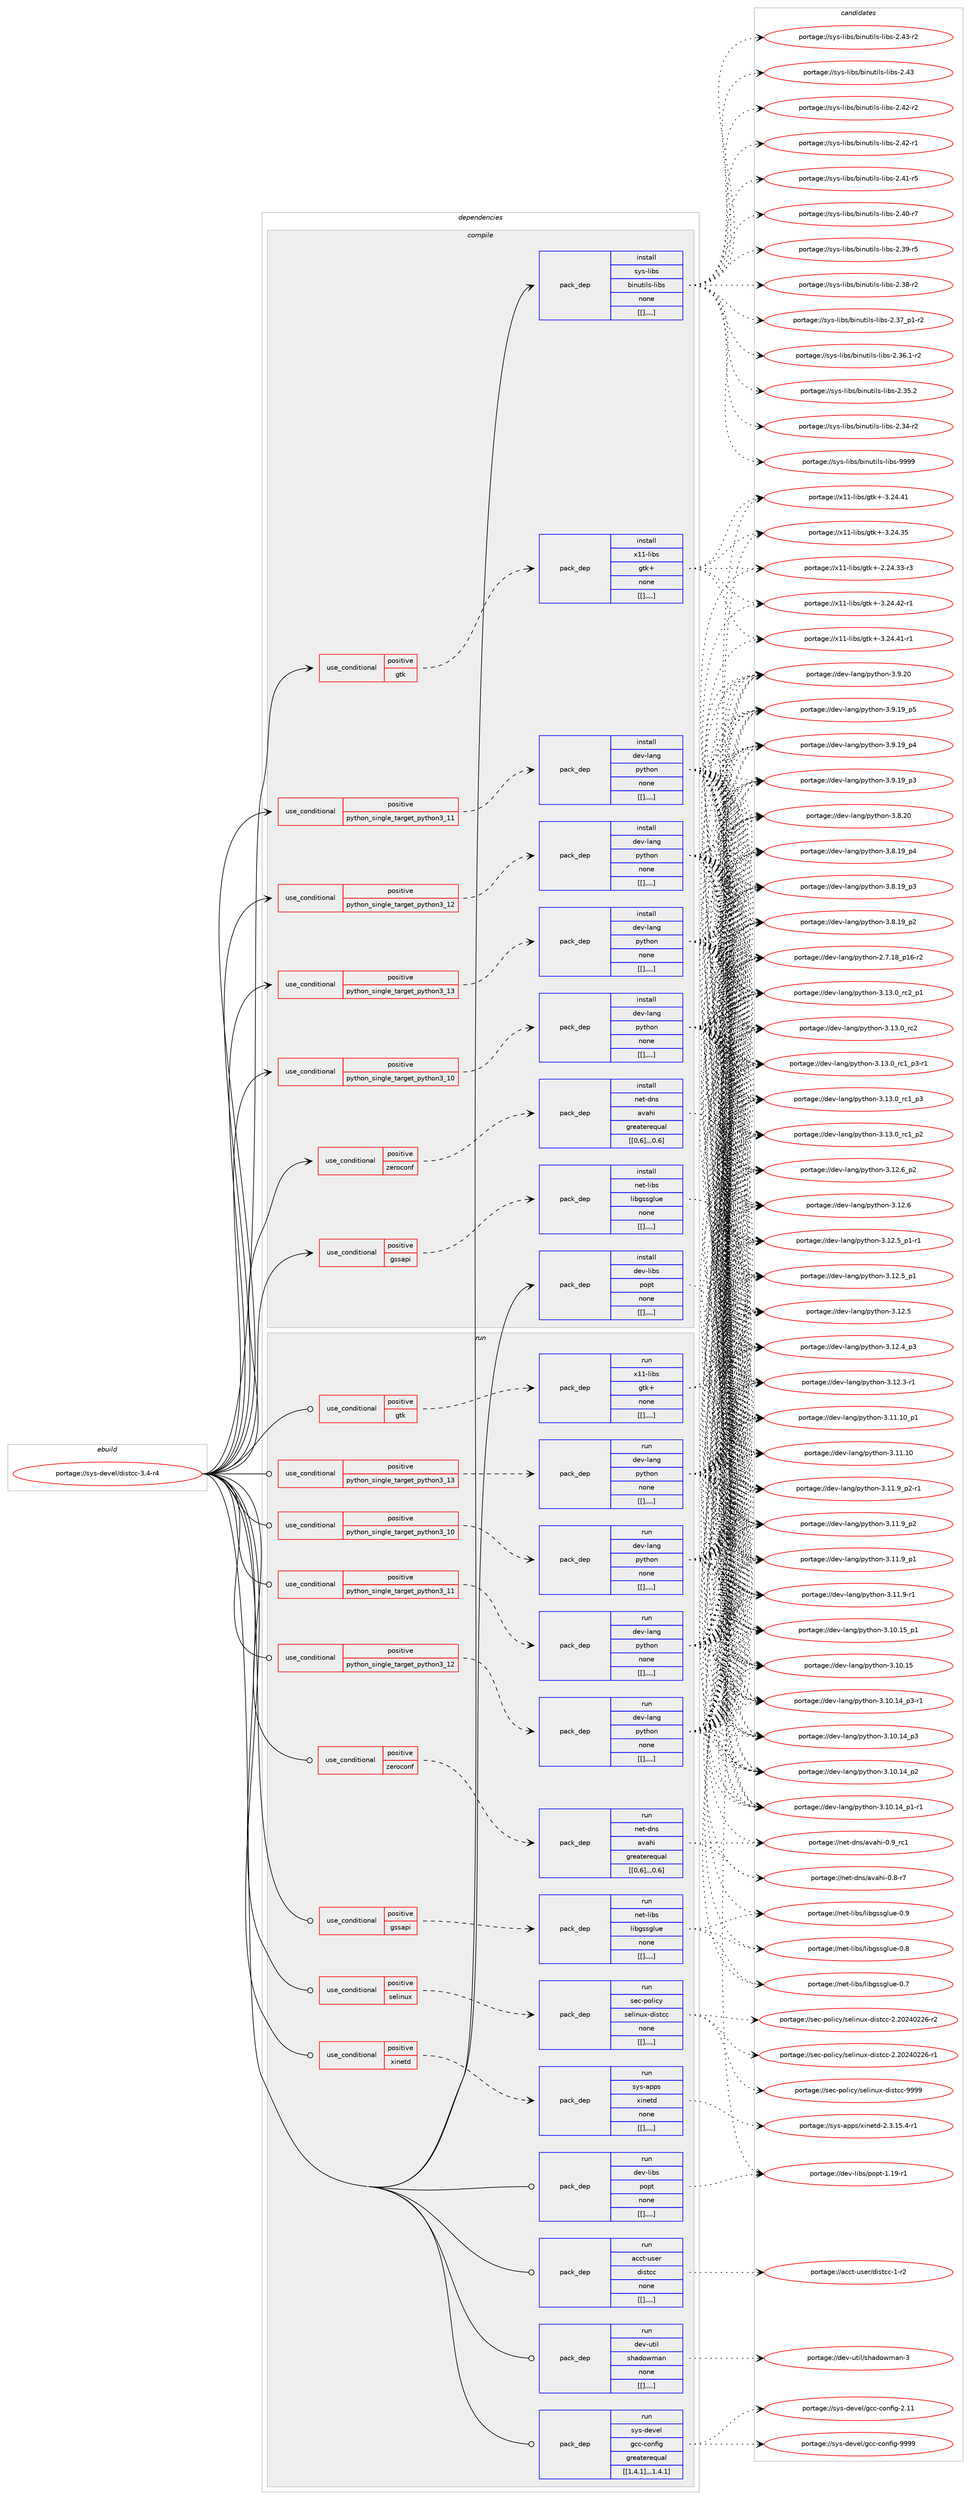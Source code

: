 digraph prolog {

# *************
# Graph options
# *************

newrank=true;
concentrate=true;
compound=true;
graph [rankdir=LR,fontname=Helvetica,fontsize=10,ranksep=1.5];#, ranksep=2.5, nodesep=0.2];
edge  [arrowhead=vee];
node  [fontname=Helvetica,fontsize=10];

# **********
# The ebuild
# **********

subgraph cluster_leftcol {
color=gray;
label=<<i>ebuild</i>>;
id [label="portage://sys-devel/distcc-3.4-r4", color=red, width=4, href="../sys-devel/distcc-3.4-r4.svg"];
}

# ****************
# The dependencies
# ****************

subgraph cluster_midcol {
color=gray;
label=<<i>dependencies</i>>;
subgraph cluster_compile {
fillcolor="#eeeeee";
style=filled;
label=<<i>compile</i>>;
subgraph cond9120 {
dependency24259 [label=<<TABLE BORDER="0" CELLBORDER="1" CELLSPACING="0" CELLPADDING="4"><TR><TD ROWSPAN="3" CELLPADDING="10">use_conditional</TD></TR><TR><TD>positive</TD></TR><TR><TD>gssapi</TD></TR></TABLE>>, shape=none, color=red];
subgraph pack15075 {
dependency24260 [label=<<TABLE BORDER="0" CELLBORDER="1" CELLSPACING="0" CELLPADDING="4" WIDTH="220"><TR><TD ROWSPAN="6" CELLPADDING="30">pack_dep</TD></TR><TR><TD WIDTH="110">install</TD></TR><TR><TD>net-libs</TD></TR><TR><TD>libgssglue</TD></TR><TR><TD>none</TD></TR><TR><TD>[[],,,,]</TD></TR></TABLE>>, shape=none, color=blue];
}
dependency24259:e -> dependency24260:w [weight=20,style="dashed",arrowhead="vee"];
}
id:e -> dependency24259:w [weight=20,style="solid",arrowhead="vee"];
subgraph cond9121 {
dependency24261 [label=<<TABLE BORDER="0" CELLBORDER="1" CELLSPACING="0" CELLPADDING="4"><TR><TD ROWSPAN="3" CELLPADDING="10">use_conditional</TD></TR><TR><TD>positive</TD></TR><TR><TD>gtk</TD></TR></TABLE>>, shape=none, color=red];
subgraph pack15076 {
dependency24262 [label=<<TABLE BORDER="0" CELLBORDER="1" CELLSPACING="0" CELLPADDING="4" WIDTH="220"><TR><TD ROWSPAN="6" CELLPADDING="30">pack_dep</TD></TR><TR><TD WIDTH="110">install</TD></TR><TR><TD>x11-libs</TD></TR><TR><TD>gtk+</TD></TR><TR><TD>none</TD></TR><TR><TD>[[],,,,]</TD></TR></TABLE>>, shape=none, color=blue];
}
dependency24261:e -> dependency24262:w [weight=20,style="dashed",arrowhead="vee"];
}
id:e -> dependency24261:w [weight=20,style="solid",arrowhead="vee"];
subgraph cond9122 {
dependency24263 [label=<<TABLE BORDER="0" CELLBORDER="1" CELLSPACING="0" CELLPADDING="4"><TR><TD ROWSPAN="3" CELLPADDING="10">use_conditional</TD></TR><TR><TD>positive</TD></TR><TR><TD>python_single_target_python3_10</TD></TR></TABLE>>, shape=none, color=red];
subgraph pack15077 {
dependency24264 [label=<<TABLE BORDER="0" CELLBORDER="1" CELLSPACING="0" CELLPADDING="4" WIDTH="220"><TR><TD ROWSPAN="6" CELLPADDING="30">pack_dep</TD></TR><TR><TD WIDTH="110">install</TD></TR><TR><TD>dev-lang</TD></TR><TR><TD>python</TD></TR><TR><TD>none</TD></TR><TR><TD>[[],,,,]</TD></TR></TABLE>>, shape=none, color=blue];
}
dependency24263:e -> dependency24264:w [weight=20,style="dashed",arrowhead="vee"];
}
id:e -> dependency24263:w [weight=20,style="solid",arrowhead="vee"];
subgraph cond9123 {
dependency24265 [label=<<TABLE BORDER="0" CELLBORDER="1" CELLSPACING="0" CELLPADDING="4"><TR><TD ROWSPAN="3" CELLPADDING="10">use_conditional</TD></TR><TR><TD>positive</TD></TR><TR><TD>python_single_target_python3_11</TD></TR></TABLE>>, shape=none, color=red];
subgraph pack15078 {
dependency24266 [label=<<TABLE BORDER="0" CELLBORDER="1" CELLSPACING="0" CELLPADDING="4" WIDTH="220"><TR><TD ROWSPAN="6" CELLPADDING="30">pack_dep</TD></TR><TR><TD WIDTH="110">install</TD></TR><TR><TD>dev-lang</TD></TR><TR><TD>python</TD></TR><TR><TD>none</TD></TR><TR><TD>[[],,,,]</TD></TR></TABLE>>, shape=none, color=blue];
}
dependency24265:e -> dependency24266:w [weight=20,style="dashed",arrowhead="vee"];
}
id:e -> dependency24265:w [weight=20,style="solid",arrowhead="vee"];
subgraph cond9124 {
dependency24267 [label=<<TABLE BORDER="0" CELLBORDER="1" CELLSPACING="0" CELLPADDING="4"><TR><TD ROWSPAN="3" CELLPADDING="10">use_conditional</TD></TR><TR><TD>positive</TD></TR><TR><TD>python_single_target_python3_12</TD></TR></TABLE>>, shape=none, color=red];
subgraph pack15079 {
dependency24268 [label=<<TABLE BORDER="0" CELLBORDER="1" CELLSPACING="0" CELLPADDING="4" WIDTH="220"><TR><TD ROWSPAN="6" CELLPADDING="30">pack_dep</TD></TR><TR><TD WIDTH="110">install</TD></TR><TR><TD>dev-lang</TD></TR><TR><TD>python</TD></TR><TR><TD>none</TD></TR><TR><TD>[[],,,,]</TD></TR></TABLE>>, shape=none, color=blue];
}
dependency24267:e -> dependency24268:w [weight=20,style="dashed",arrowhead="vee"];
}
id:e -> dependency24267:w [weight=20,style="solid",arrowhead="vee"];
subgraph cond9125 {
dependency24269 [label=<<TABLE BORDER="0" CELLBORDER="1" CELLSPACING="0" CELLPADDING="4"><TR><TD ROWSPAN="3" CELLPADDING="10">use_conditional</TD></TR><TR><TD>positive</TD></TR><TR><TD>python_single_target_python3_13</TD></TR></TABLE>>, shape=none, color=red];
subgraph pack15080 {
dependency24270 [label=<<TABLE BORDER="0" CELLBORDER="1" CELLSPACING="0" CELLPADDING="4" WIDTH="220"><TR><TD ROWSPAN="6" CELLPADDING="30">pack_dep</TD></TR><TR><TD WIDTH="110">install</TD></TR><TR><TD>dev-lang</TD></TR><TR><TD>python</TD></TR><TR><TD>none</TD></TR><TR><TD>[[],,,,]</TD></TR></TABLE>>, shape=none, color=blue];
}
dependency24269:e -> dependency24270:w [weight=20,style="dashed",arrowhead="vee"];
}
id:e -> dependency24269:w [weight=20,style="solid",arrowhead="vee"];
subgraph cond9126 {
dependency24271 [label=<<TABLE BORDER="0" CELLBORDER="1" CELLSPACING="0" CELLPADDING="4"><TR><TD ROWSPAN="3" CELLPADDING="10">use_conditional</TD></TR><TR><TD>positive</TD></TR><TR><TD>zeroconf</TD></TR></TABLE>>, shape=none, color=red];
subgraph pack15081 {
dependency24272 [label=<<TABLE BORDER="0" CELLBORDER="1" CELLSPACING="0" CELLPADDING="4" WIDTH="220"><TR><TD ROWSPAN="6" CELLPADDING="30">pack_dep</TD></TR><TR><TD WIDTH="110">install</TD></TR><TR><TD>net-dns</TD></TR><TR><TD>avahi</TD></TR><TR><TD>greaterequal</TD></TR><TR><TD>[[0,6],,,0.6]</TD></TR></TABLE>>, shape=none, color=blue];
}
dependency24271:e -> dependency24272:w [weight=20,style="dashed",arrowhead="vee"];
}
id:e -> dependency24271:w [weight=20,style="solid",arrowhead="vee"];
subgraph pack15082 {
dependency24273 [label=<<TABLE BORDER="0" CELLBORDER="1" CELLSPACING="0" CELLPADDING="4" WIDTH="220"><TR><TD ROWSPAN="6" CELLPADDING="30">pack_dep</TD></TR><TR><TD WIDTH="110">install</TD></TR><TR><TD>dev-libs</TD></TR><TR><TD>popt</TD></TR><TR><TD>none</TD></TR><TR><TD>[[],,,,]</TD></TR></TABLE>>, shape=none, color=blue];
}
id:e -> dependency24273:w [weight=20,style="solid",arrowhead="vee"];
subgraph pack15083 {
dependency24274 [label=<<TABLE BORDER="0" CELLBORDER="1" CELLSPACING="0" CELLPADDING="4" WIDTH="220"><TR><TD ROWSPAN="6" CELLPADDING="30">pack_dep</TD></TR><TR><TD WIDTH="110">install</TD></TR><TR><TD>sys-libs</TD></TR><TR><TD>binutils-libs</TD></TR><TR><TD>none</TD></TR><TR><TD>[[],,,,]</TD></TR></TABLE>>, shape=none, color=blue];
}
id:e -> dependency24274:w [weight=20,style="solid",arrowhead="vee"];
}
subgraph cluster_compileandrun {
fillcolor="#eeeeee";
style=filled;
label=<<i>compile and run</i>>;
}
subgraph cluster_run {
fillcolor="#eeeeee";
style=filled;
label=<<i>run</i>>;
subgraph cond9127 {
dependency24275 [label=<<TABLE BORDER="0" CELLBORDER="1" CELLSPACING="0" CELLPADDING="4"><TR><TD ROWSPAN="3" CELLPADDING="10">use_conditional</TD></TR><TR><TD>positive</TD></TR><TR><TD>gssapi</TD></TR></TABLE>>, shape=none, color=red];
subgraph pack15084 {
dependency24276 [label=<<TABLE BORDER="0" CELLBORDER="1" CELLSPACING="0" CELLPADDING="4" WIDTH="220"><TR><TD ROWSPAN="6" CELLPADDING="30">pack_dep</TD></TR><TR><TD WIDTH="110">run</TD></TR><TR><TD>net-libs</TD></TR><TR><TD>libgssglue</TD></TR><TR><TD>none</TD></TR><TR><TD>[[],,,,]</TD></TR></TABLE>>, shape=none, color=blue];
}
dependency24275:e -> dependency24276:w [weight=20,style="dashed",arrowhead="vee"];
}
id:e -> dependency24275:w [weight=20,style="solid",arrowhead="odot"];
subgraph cond9128 {
dependency24277 [label=<<TABLE BORDER="0" CELLBORDER="1" CELLSPACING="0" CELLPADDING="4"><TR><TD ROWSPAN="3" CELLPADDING="10">use_conditional</TD></TR><TR><TD>positive</TD></TR><TR><TD>gtk</TD></TR></TABLE>>, shape=none, color=red];
subgraph pack15085 {
dependency24278 [label=<<TABLE BORDER="0" CELLBORDER="1" CELLSPACING="0" CELLPADDING="4" WIDTH="220"><TR><TD ROWSPAN="6" CELLPADDING="30">pack_dep</TD></TR><TR><TD WIDTH="110">run</TD></TR><TR><TD>x11-libs</TD></TR><TR><TD>gtk+</TD></TR><TR><TD>none</TD></TR><TR><TD>[[],,,,]</TD></TR></TABLE>>, shape=none, color=blue];
}
dependency24277:e -> dependency24278:w [weight=20,style="dashed",arrowhead="vee"];
}
id:e -> dependency24277:w [weight=20,style="solid",arrowhead="odot"];
subgraph cond9129 {
dependency24279 [label=<<TABLE BORDER="0" CELLBORDER="1" CELLSPACING="0" CELLPADDING="4"><TR><TD ROWSPAN="3" CELLPADDING="10">use_conditional</TD></TR><TR><TD>positive</TD></TR><TR><TD>python_single_target_python3_10</TD></TR></TABLE>>, shape=none, color=red];
subgraph pack15086 {
dependency24280 [label=<<TABLE BORDER="0" CELLBORDER="1" CELLSPACING="0" CELLPADDING="4" WIDTH="220"><TR><TD ROWSPAN="6" CELLPADDING="30">pack_dep</TD></TR><TR><TD WIDTH="110">run</TD></TR><TR><TD>dev-lang</TD></TR><TR><TD>python</TD></TR><TR><TD>none</TD></TR><TR><TD>[[],,,,]</TD></TR></TABLE>>, shape=none, color=blue];
}
dependency24279:e -> dependency24280:w [weight=20,style="dashed",arrowhead="vee"];
}
id:e -> dependency24279:w [weight=20,style="solid",arrowhead="odot"];
subgraph cond9130 {
dependency24281 [label=<<TABLE BORDER="0" CELLBORDER="1" CELLSPACING="0" CELLPADDING="4"><TR><TD ROWSPAN="3" CELLPADDING="10">use_conditional</TD></TR><TR><TD>positive</TD></TR><TR><TD>python_single_target_python3_11</TD></TR></TABLE>>, shape=none, color=red];
subgraph pack15087 {
dependency24282 [label=<<TABLE BORDER="0" CELLBORDER="1" CELLSPACING="0" CELLPADDING="4" WIDTH="220"><TR><TD ROWSPAN="6" CELLPADDING="30">pack_dep</TD></TR><TR><TD WIDTH="110">run</TD></TR><TR><TD>dev-lang</TD></TR><TR><TD>python</TD></TR><TR><TD>none</TD></TR><TR><TD>[[],,,,]</TD></TR></TABLE>>, shape=none, color=blue];
}
dependency24281:e -> dependency24282:w [weight=20,style="dashed",arrowhead="vee"];
}
id:e -> dependency24281:w [weight=20,style="solid",arrowhead="odot"];
subgraph cond9131 {
dependency24283 [label=<<TABLE BORDER="0" CELLBORDER="1" CELLSPACING="0" CELLPADDING="4"><TR><TD ROWSPAN="3" CELLPADDING="10">use_conditional</TD></TR><TR><TD>positive</TD></TR><TR><TD>python_single_target_python3_12</TD></TR></TABLE>>, shape=none, color=red];
subgraph pack15088 {
dependency24284 [label=<<TABLE BORDER="0" CELLBORDER="1" CELLSPACING="0" CELLPADDING="4" WIDTH="220"><TR><TD ROWSPAN="6" CELLPADDING="30">pack_dep</TD></TR><TR><TD WIDTH="110">run</TD></TR><TR><TD>dev-lang</TD></TR><TR><TD>python</TD></TR><TR><TD>none</TD></TR><TR><TD>[[],,,,]</TD></TR></TABLE>>, shape=none, color=blue];
}
dependency24283:e -> dependency24284:w [weight=20,style="dashed",arrowhead="vee"];
}
id:e -> dependency24283:w [weight=20,style="solid",arrowhead="odot"];
subgraph cond9132 {
dependency24285 [label=<<TABLE BORDER="0" CELLBORDER="1" CELLSPACING="0" CELLPADDING="4"><TR><TD ROWSPAN="3" CELLPADDING="10">use_conditional</TD></TR><TR><TD>positive</TD></TR><TR><TD>python_single_target_python3_13</TD></TR></TABLE>>, shape=none, color=red];
subgraph pack15089 {
dependency24286 [label=<<TABLE BORDER="0" CELLBORDER="1" CELLSPACING="0" CELLPADDING="4" WIDTH="220"><TR><TD ROWSPAN="6" CELLPADDING="30">pack_dep</TD></TR><TR><TD WIDTH="110">run</TD></TR><TR><TD>dev-lang</TD></TR><TR><TD>python</TD></TR><TR><TD>none</TD></TR><TR><TD>[[],,,,]</TD></TR></TABLE>>, shape=none, color=blue];
}
dependency24285:e -> dependency24286:w [weight=20,style="dashed",arrowhead="vee"];
}
id:e -> dependency24285:w [weight=20,style="solid",arrowhead="odot"];
subgraph cond9133 {
dependency24287 [label=<<TABLE BORDER="0" CELLBORDER="1" CELLSPACING="0" CELLPADDING="4"><TR><TD ROWSPAN="3" CELLPADDING="10">use_conditional</TD></TR><TR><TD>positive</TD></TR><TR><TD>selinux</TD></TR></TABLE>>, shape=none, color=red];
subgraph pack15090 {
dependency24288 [label=<<TABLE BORDER="0" CELLBORDER="1" CELLSPACING="0" CELLPADDING="4" WIDTH="220"><TR><TD ROWSPAN="6" CELLPADDING="30">pack_dep</TD></TR><TR><TD WIDTH="110">run</TD></TR><TR><TD>sec-policy</TD></TR><TR><TD>selinux-distcc</TD></TR><TR><TD>none</TD></TR><TR><TD>[[],,,,]</TD></TR></TABLE>>, shape=none, color=blue];
}
dependency24287:e -> dependency24288:w [weight=20,style="dashed",arrowhead="vee"];
}
id:e -> dependency24287:w [weight=20,style="solid",arrowhead="odot"];
subgraph cond9134 {
dependency24289 [label=<<TABLE BORDER="0" CELLBORDER="1" CELLSPACING="0" CELLPADDING="4"><TR><TD ROWSPAN="3" CELLPADDING="10">use_conditional</TD></TR><TR><TD>positive</TD></TR><TR><TD>xinetd</TD></TR></TABLE>>, shape=none, color=red];
subgraph pack15091 {
dependency24290 [label=<<TABLE BORDER="0" CELLBORDER="1" CELLSPACING="0" CELLPADDING="4" WIDTH="220"><TR><TD ROWSPAN="6" CELLPADDING="30">pack_dep</TD></TR><TR><TD WIDTH="110">run</TD></TR><TR><TD>sys-apps</TD></TR><TR><TD>xinetd</TD></TR><TR><TD>none</TD></TR><TR><TD>[[],,,,]</TD></TR></TABLE>>, shape=none, color=blue];
}
dependency24289:e -> dependency24290:w [weight=20,style="dashed",arrowhead="vee"];
}
id:e -> dependency24289:w [weight=20,style="solid",arrowhead="odot"];
subgraph cond9135 {
dependency24291 [label=<<TABLE BORDER="0" CELLBORDER="1" CELLSPACING="0" CELLPADDING="4"><TR><TD ROWSPAN="3" CELLPADDING="10">use_conditional</TD></TR><TR><TD>positive</TD></TR><TR><TD>zeroconf</TD></TR></TABLE>>, shape=none, color=red];
subgraph pack15092 {
dependency24292 [label=<<TABLE BORDER="0" CELLBORDER="1" CELLSPACING="0" CELLPADDING="4" WIDTH="220"><TR><TD ROWSPAN="6" CELLPADDING="30">pack_dep</TD></TR><TR><TD WIDTH="110">run</TD></TR><TR><TD>net-dns</TD></TR><TR><TD>avahi</TD></TR><TR><TD>greaterequal</TD></TR><TR><TD>[[0,6],,,0.6]</TD></TR></TABLE>>, shape=none, color=blue];
}
dependency24291:e -> dependency24292:w [weight=20,style="dashed",arrowhead="vee"];
}
id:e -> dependency24291:w [weight=20,style="solid",arrowhead="odot"];
subgraph pack15093 {
dependency24293 [label=<<TABLE BORDER="0" CELLBORDER="1" CELLSPACING="0" CELLPADDING="4" WIDTH="220"><TR><TD ROWSPAN="6" CELLPADDING="30">pack_dep</TD></TR><TR><TD WIDTH="110">run</TD></TR><TR><TD>acct-user</TD></TR><TR><TD>distcc</TD></TR><TR><TD>none</TD></TR><TR><TD>[[],,,,]</TD></TR></TABLE>>, shape=none, color=blue];
}
id:e -> dependency24293:w [weight=20,style="solid",arrowhead="odot"];
subgraph pack15094 {
dependency24294 [label=<<TABLE BORDER="0" CELLBORDER="1" CELLSPACING="0" CELLPADDING="4" WIDTH="220"><TR><TD ROWSPAN="6" CELLPADDING="30">pack_dep</TD></TR><TR><TD WIDTH="110">run</TD></TR><TR><TD>dev-libs</TD></TR><TR><TD>popt</TD></TR><TR><TD>none</TD></TR><TR><TD>[[],,,,]</TD></TR></TABLE>>, shape=none, color=blue];
}
id:e -> dependency24294:w [weight=20,style="solid",arrowhead="odot"];
subgraph pack15095 {
dependency24295 [label=<<TABLE BORDER="0" CELLBORDER="1" CELLSPACING="0" CELLPADDING="4" WIDTH="220"><TR><TD ROWSPAN="6" CELLPADDING="30">pack_dep</TD></TR><TR><TD WIDTH="110">run</TD></TR><TR><TD>dev-util</TD></TR><TR><TD>shadowman</TD></TR><TR><TD>none</TD></TR><TR><TD>[[],,,,]</TD></TR></TABLE>>, shape=none, color=blue];
}
id:e -> dependency24295:w [weight=20,style="solid",arrowhead="odot"];
subgraph pack15096 {
dependency24296 [label=<<TABLE BORDER="0" CELLBORDER="1" CELLSPACING="0" CELLPADDING="4" WIDTH="220"><TR><TD ROWSPAN="6" CELLPADDING="30">pack_dep</TD></TR><TR><TD WIDTH="110">run</TD></TR><TR><TD>sys-devel</TD></TR><TR><TD>gcc-config</TD></TR><TR><TD>greaterequal</TD></TR><TR><TD>[[1,4,1],,,1.4.1]</TD></TR></TABLE>>, shape=none, color=blue];
}
id:e -> dependency24296:w [weight=20,style="solid",arrowhead="odot"];
}
}

# **************
# The candidates
# **************

subgraph cluster_choices {
rank=same;
color=gray;
label=<<i>candidates</i>>;

subgraph choice15075 {
color=black;
nodesep=1;
choice1101011164510810598115471081059810311511510310811710145484657 [label="portage://net-libs/libgssglue-0.9", color=red, width=4,href="../net-libs/libgssglue-0.9.svg"];
choice1101011164510810598115471081059810311511510310811710145484656 [label="portage://net-libs/libgssglue-0.8", color=red, width=4,href="../net-libs/libgssglue-0.8.svg"];
choice1101011164510810598115471081059810311511510310811710145484655 [label="portage://net-libs/libgssglue-0.7", color=red, width=4,href="../net-libs/libgssglue-0.7.svg"];
dependency24260:e -> choice1101011164510810598115471081059810311511510310811710145484657:w [style=dotted,weight="100"];
dependency24260:e -> choice1101011164510810598115471081059810311511510310811710145484656:w [style=dotted,weight="100"];
dependency24260:e -> choice1101011164510810598115471081059810311511510310811710145484655:w [style=dotted,weight="100"];
}
subgraph choice15076 {
color=black;
nodesep=1;
choice12049494510810598115471031161074345514650524652504511449 [label="portage://x11-libs/gtk+-3.24.42-r1", color=red, width=4,href="../x11-libs/gtk+-3.24.42-r1.svg"];
choice12049494510810598115471031161074345514650524652494511449 [label="portage://x11-libs/gtk+-3.24.41-r1", color=red, width=4,href="../x11-libs/gtk+-3.24.41-r1.svg"];
choice1204949451081059811547103116107434551465052465249 [label="portage://x11-libs/gtk+-3.24.41", color=red, width=4,href="../x11-libs/gtk+-3.24.41.svg"];
choice1204949451081059811547103116107434551465052465153 [label="portage://x11-libs/gtk+-3.24.35", color=red, width=4,href="../x11-libs/gtk+-3.24.35.svg"];
choice12049494510810598115471031161074345504650524651514511451 [label="portage://x11-libs/gtk+-2.24.33-r3", color=red, width=4,href="../x11-libs/gtk+-2.24.33-r3.svg"];
dependency24262:e -> choice12049494510810598115471031161074345514650524652504511449:w [style=dotted,weight="100"];
dependency24262:e -> choice12049494510810598115471031161074345514650524652494511449:w [style=dotted,weight="100"];
dependency24262:e -> choice1204949451081059811547103116107434551465052465249:w [style=dotted,weight="100"];
dependency24262:e -> choice1204949451081059811547103116107434551465052465153:w [style=dotted,weight="100"];
dependency24262:e -> choice12049494510810598115471031161074345504650524651514511451:w [style=dotted,weight="100"];
}
subgraph choice15077 {
color=black;
nodesep=1;
choice100101118451089711010347112121116104111110455146495146489511499509511249 [label="portage://dev-lang/python-3.13.0_rc2_p1", color=red, width=4,href="../dev-lang/python-3.13.0_rc2_p1.svg"];
choice10010111845108971101034711212111610411111045514649514648951149950 [label="portage://dev-lang/python-3.13.0_rc2", color=red, width=4,href="../dev-lang/python-3.13.0_rc2.svg"];
choice1001011184510897110103471121211161041111104551464951464895114994995112514511449 [label="portage://dev-lang/python-3.13.0_rc1_p3-r1", color=red, width=4,href="../dev-lang/python-3.13.0_rc1_p3-r1.svg"];
choice100101118451089711010347112121116104111110455146495146489511499499511251 [label="portage://dev-lang/python-3.13.0_rc1_p3", color=red, width=4,href="../dev-lang/python-3.13.0_rc1_p3.svg"];
choice100101118451089711010347112121116104111110455146495146489511499499511250 [label="portage://dev-lang/python-3.13.0_rc1_p2", color=red, width=4,href="../dev-lang/python-3.13.0_rc1_p2.svg"];
choice100101118451089711010347112121116104111110455146495046549511250 [label="portage://dev-lang/python-3.12.6_p2", color=red, width=4,href="../dev-lang/python-3.12.6_p2.svg"];
choice10010111845108971101034711212111610411111045514649504654 [label="portage://dev-lang/python-3.12.6", color=red, width=4,href="../dev-lang/python-3.12.6.svg"];
choice1001011184510897110103471121211161041111104551464950465395112494511449 [label="portage://dev-lang/python-3.12.5_p1-r1", color=red, width=4,href="../dev-lang/python-3.12.5_p1-r1.svg"];
choice100101118451089711010347112121116104111110455146495046539511249 [label="portage://dev-lang/python-3.12.5_p1", color=red, width=4,href="../dev-lang/python-3.12.5_p1.svg"];
choice10010111845108971101034711212111610411111045514649504653 [label="portage://dev-lang/python-3.12.5", color=red, width=4,href="../dev-lang/python-3.12.5.svg"];
choice100101118451089711010347112121116104111110455146495046529511251 [label="portage://dev-lang/python-3.12.4_p3", color=red, width=4,href="../dev-lang/python-3.12.4_p3.svg"];
choice100101118451089711010347112121116104111110455146495046514511449 [label="portage://dev-lang/python-3.12.3-r1", color=red, width=4,href="../dev-lang/python-3.12.3-r1.svg"];
choice10010111845108971101034711212111610411111045514649494649489511249 [label="portage://dev-lang/python-3.11.10_p1", color=red, width=4,href="../dev-lang/python-3.11.10_p1.svg"];
choice1001011184510897110103471121211161041111104551464949464948 [label="portage://dev-lang/python-3.11.10", color=red, width=4,href="../dev-lang/python-3.11.10.svg"];
choice1001011184510897110103471121211161041111104551464949465795112504511449 [label="portage://dev-lang/python-3.11.9_p2-r1", color=red, width=4,href="../dev-lang/python-3.11.9_p2-r1.svg"];
choice100101118451089711010347112121116104111110455146494946579511250 [label="portage://dev-lang/python-3.11.9_p2", color=red, width=4,href="../dev-lang/python-3.11.9_p2.svg"];
choice100101118451089711010347112121116104111110455146494946579511249 [label="portage://dev-lang/python-3.11.9_p1", color=red, width=4,href="../dev-lang/python-3.11.9_p1.svg"];
choice100101118451089711010347112121116104111110455146494946574511449 [label="portage://dev-lang/python-3.11.9-r1", color=red, width=4,href="../dev-lang/python-3.11.9-r1.svg"];
choice10010111845108971101034711212111610411111045514649484649539511249 [label="portage://dev-lang/python-3.10.15_p1", color=red, width=4,href="../dev-lang/python-3.10.15_p1.svg"];
choice1001011184510897110103471121211161041111104551464948464953 [label="portage://dev-lang/python-3.10.15", color=red, width=4,href="../dev-lang/python-3.10.15.svg"];
choice100101118451089711010347112121116104111110455146494846495295112514511449 [label="portage://dev-lang/python-3.10.14_p3-r1", color=red, width=4,href="../dev-lang/python-3.10.14_p3-r1.svg"];
choice10010111845108971101034711212111610411111045514649484649529511251 [label="portage://dev-lang/python-3.10.14_p3", color=red, width=4,href="../dev-lang/python-3.10.14_p3.svg"];
choice10010111845108971101034711212111610411111045514649484649529511250 [label="portage://dev-lang/python-3.10.14_p2", color=red, width=4,href="../dev-lang/python-3.10.14_p2.svg"];
choice100101118451089711010347112121116104111110455146494846495295112494511449 [label="portage://dev-lang/python-3.10.14_p1-r1", color=red, width=4,href="../dev-lang/python-3.10.14_p1-r1.svg"];
choice10010111845108971101034711212111610411111045514657465048 [label="portage://dev-lang/python-3.9.20", color=red, width=4,href="../dev-lang/python-3.9.20.svg"];
choice100101118451089711010347112121116104111110455146574649579511253 [label="portage://dev-lang/python-3.9.19_p5", color=red, width=4,href="../dev-lang/python-3.9.19_p5.svg"];
choice100101118451089711010347112121116104111110455146574649579511252 [label="portage://dev-lang/python-3.9.19_p4", color=red, width=4,href="../dev-lang/python-3.9.19_p4.svg"];
choice100101118451089711010347112121116104111110455146574649579511251 [label="portage://dev-lang/python-3.9.19_p3", color=red, width=4,href="../dev-lang/python-3.9.19_p3.svg"];
choice10010111845108971101034711212111610411111045514656465048 [label="portage://dev-lang/python-3.8.20", color=red, width=4,href="../dev-lang/python-3.8.20.svg"];
choice100101118451089711010347112121116104111110455146564649579511252 [label="portage://dev-lang/python-3.8.19_p4", color=red, width=4,href="../dev-lang/python-3.8.19_p4.svg"];
choice100101118451089711010347112121116104111110455146564649579511251 [label="portage://dev-lang/python-3.8.19_p3", color=red, width=4,href="../dev-lang/python-3.8.19_p3.svg"];
choice100101118451089711010347112121116104111110455146564649579511250 [label="portage://dev-lang/python-3.8.19_p2", color=red, width=4,href="../dev-lang/python-3.8.19_p2.svg"];
choice100101118451089711010347112121116104111110455046554649569511249544511450 [label="portage://dev-lang/python-2.7.18_p16-r2", color=red, width=4,href="../dev-lang/python-2.7.18_p16-r2.svg"];
dependency24264:e -> choice100101118451089711010347112121116104111110455146495146489511499509511249:w [style=dotted,weight="100"];
dependency24264:e -> choice10010111845108971101034711212111610411111045514649514648951149950:w [style=dotted,weight="100"];
dependency24264:e -> choice1001011184510897110103471121211161041111104551464951464895114994995112514511449:w [style=dotted,weight="100"];
dependency24264:e -> choice100101118451089711010347112121116104111110455146495146489511499499511251:w [style=dotted,weight="100"];
dependency24264:e -> choice100101118451089711010347112121116104111110455146495146489511499499511250:w [style=dotted,weight="100"];
dependency24264:e -> choice100101118451089711010347112121116104111110455146495046549511250:w [style=dotted,weight="100"];
dependency24264:e -> choice10010111845108971101034711212111610411111045514649504654:w [style=dotted,weight="100"];
dependency24264:e -> choice1001011184510897110103471121211161041111104551464950465395112494511449:w [style=dotted,weight="100"];
dependency24264:e -> choice100101118451089711010347112121116104111110455146495046539511249:w [style=dotted,weight="100"];
dependency24264:e -> choice10010111845108971101034711212111610411111045514649504653:w [style=dotted,weight="100"];
dependency24264:e -> choice100101118451089711010347112121116104111110455146495046529511251:w [style=dotted,weight="100"];
dependency24264:e -> choice100101118451089711010347112121116104111110455146495046514511449:w [style=dotted,weight="100"];
dependency24264:e -> choice10010111845108971101034711212111610411111045514649494649489511249:w [style=dotted,weight="100"];
dependency24264:e -> choice1001011184510897110103471121211161041111104551464949464948:w [style=dotted,weight="100"];
dependency24264:e -> choice1001011184510897110103471121211161041111104551464949465795112504511449:w [style=dotted,weight="100"];
dependency24264:e -> choice100101118451089711010347112121116104111110455146494946579511250:w [style=dotted,weight="100"];
dependency24264:e -> choice100101118451089711010347112121116104111110455146494946579511249:w [style=dotted,weight="100"];
dependency24264:e -> choice100101118451089711010347112121116104111110455146494946574511449:w [style=dotted,weight="100"];
dependency24264:e -> choice10010111845108971101034711212111610411111045514649484649539511249:w [style=dotted,weight="100"];
dependency24264:e -> choice1001011184510897110103471121211161041111104551464948464953:w [style=dotted,weight="100"];
dependency24264:e -> choice100101118451089711010347112121116104111110455146494846495295112514511449:w [style=dotted,weight="100"];
dependency24264:e -> choice10010111845108971101034711212111610411111045514649484649529511251:w [style=dotted,weight="100"];
dependency24264:e -> choice10010111845108971101034711212111610411111045514649484649529511250:w [style=dotted,weight="100"];
dependency24264:e -> choice100101118451089711010347112121116104111110455146494846495295112494511449:w [style=dotted,weight="100"];
dependency24264:e -> choice10010111845108971101034711212111610411111045514657465048:w [style=dotted,weight="100"];
dependency24264:e -> choice100101118451089711010347112121116104111110455146574649579511253:w [style=dotted,weight="100"];
dependency24264:e -> choice100101118451089711010347112121116104111110455146574649579511252:w [style=dotted,weight="100"];
dependency24264:e -> choice100101118451089711010347112121116104111110455146574649579511251:w [style=dotted,weight="100"];
dependency24264:e -> choice10010111845108971101034711212111610411111045514656465048:w [style=dotted,weight="100"];
dependency24264:e -> choice100101118451089711010347112121116104111110455146564649579511252:w [style=dotted,weight="100"];
dependency24264:e -> choice100101118451089711010347112121116104111110455146564649579511251:w [style=dotted,weight="100"];
dependency24264:e -> choice100101118451089711010347112121116104111110455146564649579511250:w [style=dotted,weight="100"];
dependency24264:e -> choice100101118451089711010347112121116104111110455046554649569511249544511450:w [style=dotted,weight="100"];
}
subgraph choice15078 {
color=black;
nodesep=1;
choice100101118451089711010347112121116104111110455146495146489511499509511249 [label="portage://dev-lang/python-3.13.0_rc2_p1", color=red, width=4,href="../dev-lang/python-3.13.0_rc2_p1.svg"];
choice10010111845108971101034711212111610411111045514649514648951149950 [label="portage://dev-lang/python-3.13.0_rc2", color=red, width=4,href="../dev-lang/python-3.13.0_rc2.svg"];
choice1001011184510897110103471121211161041111104551464951464895114994995112514511449 [label="portage://dev-lang/python-3.13.0_rc1_p3-r1", color=red, width=4,href="../dev-lang/python-3.13.0_rc1_p3-r1.svg"];
choice100101118451089711010347112121116104111110455146495146489511499499511251 [label="portage://dev-lang/python-3.13.0_rc1_p3", color=red, width=4,href="../dev-lang/python-3.13.0_rc1_p3.svg"];
choice100101118451089711010347112121116104111110455146495146489511499499511250 [label="portage://dev-lang/python-3.13.0_rc1_p2", color=red, width=4,href="../dev-lang/python-3.13.0_rc1_p2.svg"];
choice100101118451089711010347112121116104111110455146495046549511250 [label="portage://dev-lang/python-3.12.6_p2", color=red, width=4,href="../dev-lang/python-3.12.6_p2.svg"];
choice10010111845108971101034711212111610411111045514649504654 [label="portage://dev-lang/python-3.12.6", color=red, width=4,href="../dev-lang/python-3.12.6.svg"];
choice1001011184510897110103471121211161041111104551464950465395112494511449 [label="portage://dev-lang/python-3.12.5_p1-r1", color=red, width=4,href="../dev-lang/python-3.12.5_p1-r1.svg"];
choice100101118451089711010347112121116104111110455146495046539511249 [label="portage://dev-lang/python-3.12.5_p1", color=red, width=4,href="../dev-lang/python-3.12.5_p1.svg"];
choice10010111845108971101034711212111610411111045514649504653 [label="portage://dev-lang/python-3.12.5", color=red, width=4,href="../dev-lang/python-3.12.5.svg"];
choice100101118451089711010347112121116104111110455146495046529511251 [label="portage://dev-lang/python-3.12.4_p3", color=red, width=4,href="../dev-lang/python-3.12.4_p3.svg"];
choice100101118451089711010347112121116104111110455146495046514511449 [label="portage://dev-lang/python-3.12.3-r1", color=red, width=4,href="../dev-lang/python-3.12.3-r1.svg"];
choice10010111845108971101034711212111610411111045514649494649489511249 [label="portage://dev-lang/python-3.11.10_p1", color=red, width=4,href="../dev-lang/python-3.11.10_p1.svg"];
choice1001011184510897110103471121211161041111104551464949464948 [label="portage://dev-lang/python-3.11.10", color=red, width=4,href="../dev-lang/python-3.11.10.svg"];
choice1001011184510897110103471121211161041111104551464949465795112504511449 [label="portage://dev-lang/python-3.11.9_p2-r1", color=red, width=4,href="../dev-lang/python-3.11.9_p2-r1.svg"];
choice100101118451089711010347112121116104111110455146494946579511250 [label="portage://dev-lang/python-3.11.9_p2", color=red, width=4,href="../dev-lang/python-3.11.9_p2.svg"];
choice100101118451089711010347112121116104111110455146494946579511249 [label="portage://dev-lang/python-3.11.9_p1", color=red, width=4,href="../dev-lang/python-3.11.9_p1.svg"];
choice100101118451089711010347112121116104111110455146494946574511449 [label="portage://dev-lang/python-3.11.9-r1", color=red, width=4,href="../dev-lang/python-3.11.9-r1.svg"];
choice10010111845108971101034711212111610411111045514649484649539511249 [label="portage://dev-lang/python-3.10.15_p1", color=red, width=4,href="../dev-lang/python-3.10.15_p1.svg"];
choice1001011184510897110103471121211161041111104551464948464953 [label="portage://dev-lang/python-3.10.15", color=red, width=4,href="../dev-lang/python-3.10.15.svg"];
choice100101118451089711010347112121116104111110455146494846495295112514511449 [label="portage://dev-lang/python-3.10.14_p3-r1", color=red, width=4,href="../dev-lang/python-3.10.14_p3-r1.svg"];
choice10010111845108971101034711212111610411111045514649484649529511251 [label="portage://dev-lang/python-3.10.14_p3", color=red, width=4,href="../dev-lang/python-3.10.14_p3.svg"];
choice10010111845108971101034711212111610411111045514649484649529511250 [label="portage://dev-lang/python-3.10.14_p2", color=red, width=4,href="../dev-lang/python-3.10.14_p2.svg"];
choice100101118451089711010347112121116104111110455146494846495295112494511449 [label="portage://dev-lang/python-3.10.14_p1-r1", color=red, width=4,href="../dev-lang/python-3.10.14_p1-r1.svg"];
choice10010111845108971101034711212111610411111045514657465048 [label="portage://dev-lang/python-3.9.20", color=red, width=4,href="../dev-lang/python-3.9.20.svg"];
choice100101118451089711010347112121116104111110455146574649579511253 [label="portage://dev-lang/python-3.9.19_p5", color=red, width=4,href="../dev-lang/python-3.9.19_p5.svg"];
choice100101118451089711010347112121116104111110455146574649579511252 [label="portage://dev-lang/python-3.9.19_p4", color=red, width=4,href="../dev-lang/python-3.9.19_p4.svg"];
choice100101118451089711010347112121116104111110455146574649579511251 [label="portage://dev-lang/python-3.9.19_p3", color=red, width=4,href="../dev-lang/python-3.9.19_p3.svg"];
choice10010111845108971101034711212111610411111045514656465048 [label="portage://dev-lang/python-3.8.20", color=red, width=4,href="../dev-lang/python-3.8.20.svg"];
choice100101118451089711010347112121116104111110455146564649579511252 [label="portage://dev-lang/python-3.8.19_p4", color=red, width=4,href="../dev-lang/python-3.8.19_p4.svg"];
choice100101118451089711010347112121116104111110455146564649579511251 [label="portage://dev-lang/python-3.8.19_p3", color=red, width=4,href="../dev-lang/python-3.8.19_p3.svg"];
choice100101118451089711010347112121116104111110455146564649579511250 [label="portage://dev-lang/python-3.8.19_p2", color=red, width=4,href="../dev-lang/python-3.8.19_p2.svg"];
choice100101118451089711010347112121116104111110455046554649569511249544511450 [label="portage://dev-lang/python-2.7.18_p16-r2", color=red, width=4,href="../dev-lang/python-2.7.18_p16-r2.svg"];
dependency24266:e -> choice100101118451089711010347112121116104111110455146495146489511499509511249:w [style=dotted,weight="100"];
dependency24266:e -> choice10010111845108971101034711212111610411111045514649514648951149950:w [style=dotted,weight="100"];
dependency24266:e -> choice1001011184510897110103471121211161041111104551464951464895114994995112514511449:w [style=dotted,weight="100"];
dependency24266:e -> choice100101118451089711010347112121116104111110455146495146489511499499511251:w [style=dotted,weight="100"];
dependency24266:e -> choice100101118451089711010347112121116104111110455146495146489511499499511250:w [style=dotted,weight="100"];
dependency24266:e -> choice100101118451089711010347112121116104111110455146495046549511250:w [style=dotted,weight="100"];
dependency24266:e -> choice10010111845108971101034711212111610411111045514649504654:w [style=dotted,weight="100"];
dependency24266:e -> choice1001011184510897110103471121211161041111104551464950465395112494511449:w [style=dotted,weight="100"];
dependency24266:e -> choice100101118451089711010347112121116104111110455146495046539511249:w [style=dotted,weight="100"];
dependency24266:e -> choice10010111845108971101034711212111610411111045514649504653:w [style=dotted,weight="100"];
dependency24266:e -> choice100101118451089711010347112121116104111110455146495046529511251:w [style=dotted,weight="100"];
dependency24266:e -> choice100101118451089711010347112121116104111110455146495046514511449:w [style=dotted,weight="100"];
dependency24266:e -> choice10010111845108971101034711212111610411111045514649494649489511249:w [style=dotted,weight="100"];
dependency24266:e -> choice1001011184510897110103471121211161041111104551464949464948:w [style=dotted,weight="100"];
dependency24266:e -> choice1001011184510897110103471121211161041111104551464949465795112504511449:w [style=dotted,weight="100"];
dependency24266:e -> choice100101118451089711010347112121116104111110455146494946579511250:w [style=dotted,weight="100"];
dependency24266:e -> choice100101118451089711010347112121116104111110455146494946579511249:w [style=dotted,weight="100"];
dependency24266:e -> choice100101118451089711010347112121116104111110455146494946574511449:w [style=dotted,weight="100"];
dependency24266:e -> choice10010111845108971101034711212111610411111045514649484649539511249:w [style=dotted,weight="100"];
dependency24266:e -> choice1001011184510897110103471121211161041111104551464948464953:w [style=dotted,weight="100"];
dependency24266:e -> choice100101118451089711010347112121116104111110455146494846495295112514511449:w [style=dotted,weight="100"];
dependency24266:e -> choice10010111845108971101034711212111610411111045514649484649529511251:w [style=dotted,weight="100"];
dependency24266:e -> choice10010111845108971101034711212111610411111045514649484649529511250:w [style=dotted,weight="100"];
dependency24266:e -> choice100101118451089711010347112121116104111110455146494846495295112494511449:w [style=dotted,weight="100"];
dependency24266:e -> choice10010111845108971101034711212111610411111045514657465048:w [style=dotted,weight="100"];
dependency24266:e -> choice100101118451089711010347112121116104111110455146574649579511253:w [style=dotted,weight="100"];
dependency24266:e -> choice100101118451089711010347112121116104111110455146574649579511252:w [style=dotted,weight="100"];
dependency24266:e -> choice100101118451089711010347112121116104111110455146574649579511251:w [style=dotted,weight="100"];
dependency24266:e -> choice10010111845108971101034711212111610411111045514656465048:w [style=dotted,weight="100"];
dependency24266:e -> choice100101118451089711010347112121116104111110455146564649579511252:w [style=dotted,weight="100"];
dependency24266:e -> choice100101118451089711010347112121116104111110455146564649579511251:w [style=dotted,weight="100"];
dependency24266:e -> choice100101118451089711010347112121116104111110455146564649579511250:w [style=dotted,weight="100"];
dependency24266:e -> choice100101118451089711010347112121116104111110455046554649569511249544511450:w [style=dotted,weight="100"];
}
subgraph choice15079 {
color=black;
nodesep=1;
choice100101118451089711010347112121116104111110455146495146489511499509511249 [label="portage://dev-lang/python-3.13.0_rc2_p1", color=red, width=4,href="../dev-lang/python-3.13.0_rc2_p1.svg"];
choice10010111845108971101034711212111610411111045514649514648951149950 [label="portage://dev-lang/python-3.13.0_rc2", color=red, width=4,href="../dev-lang/python-3.13.0_rc2.svg"];
choice1001011184510897110103471121211161041111104551464951464895114994995112514511449 [label="portage://dev-lang/python-3.13.0_rc1_p3-r1", color=red, width=4,href="../dev-lang/python-3.13.0_rc1_p3-r1.svg"];
choice100101118451089711010347112121116104111110455146495146489511499499511251 [label="portage://dev-lang/python-3.13.0_rc1_p3", color=red, width=4,href="../dev-lang/python-3.13.0_rc1_p3.svg"];
choice100101118451089711010347112121116104111110455146495146489511499499511250 [label="portage://dev-lang/python-3.13.0_rc1_p2", color=red, width=4,href="../dev-lang/python-3.13.0_rc1_p2.svg"];
choice100101118451089711010347112121116104111110455146495046549511250 [label="portage://dev-lang/python-3.12.6_p2", color=red, width=4,href="../dev-lang/python-3.12.6_p2.svg"];
choice10010111845108971101034711212111610411111045514649504654 [label="portage://dev-lang/python-3.12.6", color=red, width=4,href="../dev-lang/python-3.12.6.svg"];
choice1001011184510897110103471121211161041111104551464950465395112494511449 [label="portage://dev-lang/python-3.12.5_p1-r1", color=red, width=4,href="../dev-lang/python-3.12.5_p1-r1.svg"];
choice100101118451089711010347112121116104111110455146495046539511249 [label="portage://dev-lang/python-3.12.5_p1", color=red, width=4,href="../dev-lang/python-3.12.5_p1.svg"];
choice10010111845108971101034711212111610411111045514649504653 [label="portage://dev-lang/python-3.12.5", color=red, width=4,href="../dev-lang/python-3.12.5.svg"];
choice100101118451089711010347112121116104111110455146495046529511251 [label="portage://dev-lang/python-3.12.4_p3", color=red, width=4,href="../dev-lang/python-3.12.4_p3.svg"];
choice100101118451089711010347112121116104111110455146495046514511449 [label="portage://dev-lang/python-3.12.3-r1", color=red, width=4,href="../dev-lang/python-3.12.3-r1.svg"];
choice10010111845108971101034711212111610411111045514649494649489511249 [label="portage://dev-lang/python-3.11.10_p1", color=red, width=4,href="../dev-lang/python-3.11.10_p1.svg"];
choice1001011184510897110103471121211161041111104551464949464948 [label="portage://dev-lang/python-3.11.10", color=red, width=4,href="../dev-lang/python-3.11.10.svg"];
choice1001011184510897110103471121211161041111104551464949465795112504511449 [label="portage://dev-lang/python-3.11.9_p2-r1", color=red, width=4,href="../dev-lang/python-3.11.9_p2-r1.svg"];
choice100101118451089711010347112121116104111110455146494946579511250 [label="portage://dev-lang/python-3.11.9_p2", color=red, width=4,href="../dev-lang/python-3.11.9_p2.svg"];
choice100101118451089711010347112121116104111110455146494946579511249 [label="portage://dev-lang/python-3.11.9_p1", color=red, width=4,href="../dev-lang/python-3.11.9_p1.svg"];
choice100101118451089711010347112121116104111110455146494946574511449 [label="portage://dev-lang/python-3.11.9-r1", color=red, width=4,href="../dev-lang/python-3.11.9-r1.svg"];
choice10010111845108971101034711212111610411111045514649484649539511249 [label="portage://dev-lang/python-3.10.15_p1", color=red, width=4,href="../dev-lang/python-3.10.15_p1.svg"];
choice1001011184510897110103471121211161041111104551464948464953 [label="portage://dev-lang/python-3.10.15", color=red, width=4,href="../dev-lang/python-3.10.15.svg"];
choice100101118451089711010347112121116104111110455146494846495295112514511449 [label="portage://dev-lang/python-3.10.14_p3-r1", color=red, width=4,href="../dev-lang/python-3.10.14_p3-r1.svg"];
choice10010111845108971101034711212111610411111045514649484649529511251 [label="portage://dev-lang/python-3.10.14_p3", color=red, width=4,href="../dev-lang/python-3.10.14_p3.svg"];
choice10010111845108971101034711212111610411111045514649484649529511250 [label="portage://dev-lang/python-3.10.14_p2", color=red, width=4,href="../dev-lang/python-3.10.14_p2.svg"];
choice100101118451089711010347112121116104111110455146494846495295112494511449 [label="portage://dev-lang/python-3.10.14_p1-r1", color=red, width=4,href="../dev-lang/python-3.10.14_p1-r1.svg"];
choice10010111845108971101034711212111610411111045514657465048 [label="portage://dev-lang/python-3.9.20", color=red, width=4,href="../dev-lang/python-3.9.20.svg"];
choice100101118451089711010347112121116104111110455146574649579511253 [label="portage://dev-lang/python-3.9.19_p5", color=red, width=4,href="../dev-lang/python-3.9.19_p5.svg"];
choice100101118451089711010347112121116104111110455146574649579511252 [label="portage://dev-lang/python-3.9.19_p4", color=red, width=4,href="../dev-lang/python-3.9.19_p4.svg"];
choice100101118451089711010347112121116104111110455146574649579511251 [label="portage://dev-lang/python-3.9.19_p3", color=red, width=4,href="../dev-lang/python-3.9.19_p3.svg"];
choice10010111845108971101034711212111610411111045514656465048 [label="portage://dev-lang/python-3.8.20", color=red, width=4,href="../dev-lang/python-3.8.20.svg"];
choice100101118451089711010347112121116104111110455146564649579511252 [label="portage://dev-lang/python-3.8.19_p4", color=red, width=4,href="../dev-lang/python-3.8.19_p4.svg"];
choice100101118451089711010347112121116104111110455146564649579511251 [label="portage://dev-lang/python-3.8.19_p3", color=red, width=4,href="../dev-lang/python-3.8.19_p3.svg"];
choice100101118451089711010347112121116104111110455146564649579511250 [label="portage://dev-lang/python-3.8.19_p2", color=red, width=4,href="../dev-lang/python-3.8.19_p2.svg"];
choice100101118451089711010347112121116104111110455046554649569511249544511450 [label="portage://dev-lang/python-2.7.18_p16-r2", color=red, width=4,href="../dev-lang/python-2.7.18_p16-r2.svg"];
dependency24268:e -> choice100101118451089711010347112121116104111110455146495146489511499509511249:w [style=dotted,weight="100"];
dependency24268:e -> choice10010111845108971101034711212111610411111045514649514648951149950:w [style=dotted,weight="100"];
dependency24268:e -> choice1001011184510897110103471121211161041111104551464951464895114994995112514511449:w [style=dotted,weight="100"];
dependency24268:e -> choice100101118451089711010347112121116104111110455146495146489511499499511251:w [style=dotted,weight="100"];
dependency24268:e -> choice100101118451089711010347112121116104111110455146495146489511499499511250:w [style=dotted,weight="100"];
dependency24268:e -> choice100101118451089711010347112121116104111110455146495046549511250:w [style=dotted,weight="100"];
dependency24268:e -> choice10010111845108971101034711212111610411111045514649504654:w [style=dotted,weight="100"];
dependency24268:e -> choice1001011184510897110103471121211161041111104551464950465395112494511449:w [style=dotted,weight="100"];
dependency24268:e -> choice100101118451089711010347112121116104111110455146495046539511249:w [style=dotted,weight="100"];
dependency24268:e -> choice10010111845108971101034711212111610411111045514649504653:w [style=dotted,weight="100"];
dependency24268:e -> choice100101118451089711010347112121116104111110455146495046529511251:w [style=dotted,weight="100"];
dependency24268:e -> choice100101118451089711010347112121116104111110455146495046514511449:w [style=dotted,weight="100"];
dependency24268:e -> choice10010111845108971101034711212111610411111045514649494649489511249:w [style=dotted,weight="100"];
dependency24268:e -> choice1001011184510897110103471121211161041111104551464949464948:w [style=dotted,weight="100"];
dependency24268:e -> choice1001011184510897110103471121211161041111104551464949465795112504511449:w [style=dotted,weight="100"];
dependency24268:e -> choice100101118451089711010347112121116104111110455146494946579511250:w [style=dotted,weight="100"];
dependency24268:e -> choice100101118451089711010347112121116104111110455146494946579511249:w [style=dotted,weight="100"];
dependency24268:e -> choice100101118451089711010347112121116104111110455146494946574511449:w [style=dotted,weight="100"];
dependency24268:e -> choice10010111845108971101034711212111610411111045514649484649539511249:w [style=dotted,weight="100"];
dependency24268:e -> choice1001011184510897110103471121211161041111104551464948464953:w [style=dotted,weight="100"];
dependency24268:e -> choice100101118451089711010347112121116104111110455146494846495295112514511449:w [style=dotted,weight="100"];
dependency24268:e -> choice10010111845108971101034711212111610411111045514649484649529511251:w [style=dotted,weight="100"];
dependency24268:e -> choice10010111845108971101034711212111610411111045514649484649529511250:w [style=dotted,weight="100"];
dependency24268:e -> choice100101118451089711010347112121116104111110455146494846495295112494511449:w [style=dotted,weight="100"];
dependency24268:e -> choice10010111845108971101034711212111610411111045514657465048:w [style=dotted,weight="100"];
dependency24268:e -> choice100101118451089711010347112121116104111110455146574649579511253:w [style=dotted,weight="100"];
dependency24268:e -> choice100101118451089711010347112121116104111110455146574649579511252:w [style=dotted,weight="100"];
dependency24268:e -> choice100101118451089711010347112121116104111110455146574649579511251:w [style=dotted,weight="100"];
dependency24268:e -> choice10010111845108971101034711212111610411111045514656465048:w [style=dotted,weight="100"];
dependency24268:e -> choice100101118451089711010347112121116104111110455146564649579511252:w [style=dotted,weight="100"];
dependency24268:e -> choice100101118451089711010347112121116104111110455146564649579511251:w [style=dotted,weight="100"];
dependency24268:e -> choice100101118451089711010347112121116104111110455146564649579511250:w [style=dotted,weight="100"];
dependency24268:e -> choice100101118451089711010347112121116104111110455046554649569511249544511450:w [style=dotted,weight="100"];
}
subgraph choice15080 {
color=black;
nodesep=1;
choice100101118451089711010347112121116104111110455146495146489511499509511249 [label="portage://dev-lang/python-3.13.0_rc2_p1", color=red, width=4,href="../dev-lang/python-3.13.0_rc2_p1.svg"];
choice10010111845108971101034711212111610411111045514649514648951149950 [label="portage://dev-lang/python-3.13.0_rc2", color=red, width=4,href="../dev-lang/python-3.13.0_rc2.svg"];
choice1001011184510897110103471121211161041111104551464951464895114994995112514511449 [label="portage://dev-lang/python-3.13.0_rc1_p3-r1", color=red, width=4,href="../dev-lang/python-3.13.0_rc1_p3-r1.svg"];
choice100101118451089711010347112121116104111110455146495146489511499499511251 [label="portage://dev-lang/python-3.13.0_rc1_p3", color=red, width=4,href="../dev-lang/python-3.13.0_rc1_p3.svg"];
choice100101118451089711010347112121116104111110455146495146489511499499511250 [label="portage://dev-lang/python-3.13.0_rc1_p2", color=red, width=4,href="../dev-lang/python-3.13.0_rc1_p2.svg"];
choice100101118451089711010347112121116104111110455146495046549511250 [label="portage://dev-lang/python-3.12.6_p2", color=red, width=4,href="../dev-lang/python-3.12.6_p2.svg"];
choice10010111845108971101034711212111610411111045514649504654 [label="portage://dev-lang/python-3.12.6", color=red, width=4,href="../dev-lang/python-3.12.6.svg"];
choice1001011184510897110103471121211161041111104551464950465395112494511449 [label="portage://dev-lang/python-3.12.5_p1-r1", color=red, width=4,href="../dev-lang/python-3.12.5_p1-r1.svg"];
choice100101118451089711010347112121116104111110455146495046539511249 [label="portage://dev-lang/python-3.12.5_p1", color=red, width=4,href="../dev-lang/python-3.12.5_p1.svg"];
choice10010111845108971101034711212111610411111045514649504653 [label="portage://dev-lang/python-3.12.5", color=red, width=4,href="../dev-lang/python-3.12.5.svg"];
choice100101118451089711010347112121116104111110455146495046529511251 [label="portage://dev-lang/python-3.12.4_p3", color=red, width=4,href="../dev-lang/python-3.12.4_p3.svg"];
choice100101118451089711010347112121116104111110455146495046514511449 [label="portage://dev-lang/python-3.12.3-r1", color=red, width=4,href="../dev-lang/python-3.12.3-r1.svg"];
choice10010111845108971101034711212111610411111045514649494649489511249 [label="portage://dev-lang/python-3.11.10_p1", color=red, width=4,href="../dev-lang/python-3.11.10_p1.svg"];
choice1001011184510897110103471121211161041111104551464949464948 [label="portage://dev-lang/python-3.11.10", color=red, width=4,href="../dev-lang/python-3.11.10.svg"];
choice1001011184510897110103471121211161041111104551464949465795112504511449 [label="portage://dev-lang/python-3.11.9_p2-r1", color=red, width=4,href="../dev-lang/python-3.11.9_p2-r1.svg"];
choice100101118451089711010347112121116104111110455146494946579511250 [label="portage://dev-lang/python-3.11.9_p2", color=red, width=4,href="../dev-lang/python-3.11.9_p2.svg"];
choice100101118451089711010347112121116104111110455146494946579511249 [label="portage://dev-lang/python-3.11.9_p1", color=red, width=4,href="../dev-lang/python-3.11.9_p1.svg"];
choice100101118451089711010347112121116104111110455146494946574511449 [label="portage://dev-lang/python-3.11.9-r1", color=red, width=4,href="../dev-lang/python-3.11.9-r1.svg"];
choice10010111845108971101034711212111610411111045514649484649539511249 [label="portage://dev-lang/python-3.10.15_p1", color=red, width=4,href="../dev-lang/python-3.10.15_p1.svg"];
choice1001011184510897110103471121211161041111104551464948464953 [label="portage://dev-lang/python-3.10.15", color=red, width=4,href="../dev-lang/python-3.10.15.svg"];
choice100101118451089711010347112121116104111110455146494846495295112514511449 [label="portage://dev-lang/python-3.10.14_p3-r1", color=red, width=4,href="../dev-lang/python-3.10.14_p3-r1.svg"];
choice10010111845108971101034711212111610411111045514649484649529511251 [label="portage://dev-lang/python-3.10.14_p3", color=red, width=4,href="../dev-lang/python-3.10.14_p3.svg"];
choice10010111845108971101034711212111610411111045514649484649529511250 [label="portage://dev-lang/python-3.10.14_p2", color=red, width=4,href="../dev-lang/python-3.10.14_p2.svg"];
choice100101118451089711010347112121116104111110455146494846495295112494511449 [label="portage://dev-lang/python-3.10.14_p1-r1", color=red, width=4,href="../dev-lang/python-3.10.14_p1-r1.svg"];
choice10010111845108971101034711212111610411111045514657465048 [label="portage://dev-lang/python-3.9.20", color=red, width=4,href="../dev-lang/python-3.9.20.svg"];
choice100101118451089711010347112121116104111110455146574649579511253 [label="portage://dev-lang/python-3.9.19_p5", color=red, width=4,href="../dev-lang/python-3.9.19_p5.svg"];
choice100101118451089711010347112121116104111110455146574649579511252 [label="portage://dev-lang/python-3.9.19_p4", color=red, width=4,href="../dev-lang/python-3.9.19_p4.svg"];
choice100101118451089711010347112121116104111110455146574649579511251 [label="portage://dev-lang/python-3.9.19_p3", color=red, width=4,href="../dev-lang/python-3.9.19_p3.svg"];
choice10010111845108971101034711212111610411111045514656465048 [label="portage://dev-lang/python-3.8.20", color=red, width=4,href="../dev-lang/python-3.8.20.svg"];
choice100101118451089711010347112121116104111110455146564649579511252 [label="portage://dev-lang/python-3.8.19_p4", color=red, width=4,href="../dev-lang/python-3.8.19_p4.svg"];
choice100101118451089711010347112121116104111110455146564649579511251 [label="portage://dev-lang/python-3.8.19_p3", color=red, width=4,href="../dev-lang/python-3.8.19_p3.svg"];
choice100101118451089711010347112121116104111110455146564649579511250 [label="portage://dev-lang/python-3.8.19_p2", color=red, width=4,href="../dev-lang/python-3.8.19_p2.svg"];
choice100101118451089711010347112121116104111110455046554649569511249544511450 [label="portage://dev-lang/python-2.7.18_p16-r2", color=red, width=4,href="../dev-lang/python-2.7.18_p16-r2.svg"];
dependency24270:e -> choice100101118451089711010347112121116104111110455146495146489511499509511249:w [style=dotted,weight="100"];
dependency24270:e -> choice10010111845108971101034711212111610411111045514649514648951149950:w [style=dotted,weight="100"];
dependency24270:e -> choice1001011184510897110103471121211161041111104551464951464895114994995112514511449:w [style=dotted,weight="100"];
dependency24270:e -> choice100101118451089711010347112121116104111110455146495146489511499499511251:w [style=dotted,weight="100"];
dependency24270:e -> choice100101118451089711010347112121116104111110455146495146489511499499511250:w [style=dotted,weight="100"];
dependency24270:e -> choice100101118451089711010347112121116104111110455146495046549511250:w [style=dotted,weight="100"];
dependency24270:e -> choice10010111845108971101034711212111610411111045514649504654:w [style=dotted,weight="100"];
dependency24270:e -> choice1001011184510897110103471121211161041111104551464950465395112494511449:w [style=dotted,weight="100"];
dependency24270:e -> choice100101118451089711010347112121116104111110455146495046539511249:w [style=dotted,weight="100"];
dependency24270:e -> choice10010111845108971101034711212111610411111045514649504653:w [style=dotted,weight="100"];
dependency24270:e -> choice100101118451089711010347112121116104111110455146495046529511251:w [style=dotted,weight="100"];
dependency24270:e -> choice100101118451089711010347112121116104111110455146495046514511449:w [style=dotted,weight="100"];
dependency24270:e -> choice10010111845108971101034711212111610411111045514649494649489511249:w [style=dotted,weight="100"];
dependency24270:e -> choice1001011184510897110103471121211161041111104551464949464948:w [style=dotted,weight="100"];
dependency24270:e -> choice1001011184510897110103471121211161041111104551464949465795112504511449:w [style=dotted,weight="100"];
dependency24270:e -> choice100101118451089711010347112121116104111110455146494946579511250:w [style=dotted,weight="100"];
dependency24270:e -> choice100101118451089711010347112121116104111110455146494946579511249:w [style=dotted,weight="100"];
dependency24270:e -> choice100101118451089711010347112121116104111110455146494946574511449:w [style=dotted,weight="100"];
dependency24270:e -> choice10010111845108971101034711212111610411111045514649484649539511249:w [style=dotted,weight="100"];
dependency24270:e -> choice1001011184510897110103471121211161041111104551464948464953:w [style=dotted,weight="100"];
dependency24270:e -> choice100101118451089711010347112121116104111110455146494846495295112514511449:w [style=dotted,weight="100"];
dependency24270:e -> choice10010111845108971101034711212111610411111045514649484649529511251:w [style=dotted,weight="100"];
dependency24270:e -> choice10010111845108971101034711212111610411111045514649484649529511250:w [style=dotted,weight="100"];
dependency24270:e -> choice100101118451089711010347112121116104111110455146494846495295112494511449:w [style=dotted,weight="100"];
dependency24270:e -> choice10010111845108971101034711212111610411111045514657465048:w [style=dotted,weight="100"];
dependency24270:e -> choice100101118451089711010347112121116104111110455146574649579511253:w [style=dotted,weight="100"];
dependency24270:e -> choice100101118451089711010347112121116104111110455146574649579511252:w [style=dotted,weight="100"];
dependency24270:e -> choice100101118451089711010347112121116104111110455146574649579511251:w [style=dotted,weight="100"];
dependency24270:e -> choice10010111845108971101034711212111610411111045514656465048:w [style=dotted,weight="100"];
dependency24270:e -> choice100101118451089711010347112121116104111110455146564649579511252:w [style=dotted,weight="100"];
dependency24270:e -> choice100101118451089711010347112121116104111110455146564649579511251:w [style=dotted,weight="100"];
dependency24270:e -> choice100101118451089711010347112121116104111110455146564649579511250:w [style=dotted,weight="100"];
dependency24270:e -> choice100101118451089711010347112121116104111110455046554649569511249544511450:w [style=dotted,weight="100"];
}
subgraph choice15081 {
color=black;
nodesep=1;
choice1101011164510011011547971189710410545484657951149949 [label="portage://net-dns/avahi-0.9_rc1", color=red, width=4,href="../net-dns/avahi-0.9_rc1.svg"];
choice11010111645100110115479711897104105454846564511455 [label="portage://net-dns/avahi-0.8-r7", color=red, width=4,href="../net-dns/avahi-0.8-r7.svg"];
dependency24272:e -> choice1101011164510011011547971189710410545484657951149949:w [style=dotted,weight="100"];
dependency24272:e -> choice11010111645100110115479711897104105454846564511455:w [style=dotted,weight="100"];
}
subgraph choice15082 {
color=black;
nodesep=1;
choice10010111845108105981154711211111211645494649574511449 [label="portage://dev-libs/popt-1.19-r1", color=red, width=4,href="../dev-libs/popt-1.19-r1.svg"];
dependency24273:e -> choice10010111845108105981154711211111211645494649574511449:w [style=dotted,weight="100"];
}
subgraph choice15083 {
color=black;
nodesep=1;
choice1151211154510810598115479810511011711610510811545108105981154557575757 [label="portage://sys-libs/binutils-libs-9999", color=red, width=4,href="../sys-libs/binutils-libs-9999.svg"];
choice11512111545108105981154798105110117116105108115451081059811545504652514511450 [label="portage://sys-libs/binutils-libs-2.43-r2", color=red, width=4,href="../sys-libs/binutils-libs-2.43-r2.svg"];
choice1151211154510810598115479810511011711610510811545108105981154550465251 [label="portage://sys-libs/binutils-libs-2.43", color=red, width=4,href="../sys-libs/binutils-libs-2.43.svg"];
choice11512111545108105981154798105110117116105108115451081059811545504652504511450 [label="portage://sys-libs/binutils-libs-2.42-r2", color=red, width=4,href="../sys-libs/binutils-libs-2.42-r2.svg"];
choice11512111545108105981154798105110117116105108115451081059811545504652504511449 [label="portage://sys-libs/binutils-libs-2.42-r1", color=red, width=4,href="../sys-libs/binutils-libs-2.42-r1.svg"];
choice11512111545108105981154798105110117116105108115451081059811545504652494511453 [label="portage://sys-libs/binutils-libs-2.41-r5", color=red, width=4,href="../sys-libs/binutils-libs-2.41-r5.svg"];
choice11512111545108105981154798105110117116105108115451081059811545504652484511455 [label="portage://sys-libs/binutils-libs-2.40-r7", color=red, width=4,href="../sys-libs/binutils-libs-2.40-r7.svg"];
choice11512111545108105981154798105110117116105108115451081059811545504651574511453 [label="portage://sys-libs/binutils-libs-2.39-r5", color=red, width=4,href="../sys-libs/binutils-libs-2.39-r5.svg"];
choice11512111545108105981154798105110117116105108115451081059811545504651564511450 [label="portage://sys-libs/binutils-libs-2.38-r2", color=red, width=4,href="../sys-libs/binutils-libs-2.38-r2.svg"];
choice115121115451081059811547981051101171161051081154510810598115455046515595112494511450 [label="portage://sys-libs/binutils-libs-2.37_p1-r2", color=red, width=4,href="../sys-libs/binutils-libs-2.37_p1-r2.svg"];
choice115121115451081059811547981051101171161051081154510810598115455046515446494511450 [label="portage://sys-libs/binutils-libs-2.36.1-r2", color=red, width=4,href="../sys-libs/binutils-libs-2.36.1-r2.svg"];
choice11512111545108105981154798105110117116105108115451081059811545504651534650 [label="portage://sys-libs/binutils-libs-2.35.2", color=red, width=4,href="../sys-libs/binutils-libs-2.35.2.svg"];
choice11512111545108105981154798105110117116105108115451081059811545504651524511450 [label="portage://sys-libs/binutils-libs-2.34-r2", color=red, width=4,href="../sys-libs/binutils-libs-2.34-r2.svg"];
dependency24274:e -> choice1151211154510810598115479810511011711610510811545108105981154557575757:w [style=dotted,weight="100"];
dependency24274:e -> choice11512111545108105981154798105110117116105108115451081059811545504652514511450:w [style=dotted,weight="100"];
dependency24274:e -> choice1151211154510810598115479810511011711610510811545108105981154550465251:w [style=dotted,weight="100"];
dependency24274:e -> choice11512111545108105981154798105110117116105108115451081059811545504652504511450:w [style=dotted,weight="100"];
dependency24274:e -> choice11512111545108105981154798105110117116105108115451081059811545504652504511449:w [style=dotted,weight="100"];
dependency24274:e -> choice11512111545108105981154798105110117116105108115451081059811545504652494511453:w [style=dotted,weight="100"];
dependency24274:e -> choice11512111545108105981154798105110117116105108115451081059811545504652484511455:w [style=dotted,weight="100"];
dependency24274:e -> choice11512111545108105981154798105110117116105108115451081059811545504651574511453:w [style=dotted,weight="100"];
dependency24274:e -> choice11512111545108105981154798105110117116105108115451081059811545504651564511450:w [style=dotted,weight="100"];
dependency24274:e -> choice115121115451081059811547981051101171161051081154510810598115455046515595112494511450:w [style=dotted,weight="100"];
dependency24274:e -> choice115121115451081059811547981051101171161051081154510810598115455046515446494511450:w [style=dotted,weight="100"];
dependency24274:e -> choice11512111545108105981154798105110117116105108115451081059811545504651534650:w [style=dotted,weight="100"];
dependency24274:e -> choice11512111545108105981154798105110117116105108115451081059811545504651524511450:w [style=dotted,weight="100"];
}
subgraph choice15084 {
color=black;
nodesep=1;
choice1101011164510810598115471081059810311511510310811710145484657 [label="portage://net-libs/libgssglue-0.9", color=red, width=4,href="../net-libs/libgssglue-0.9.svg"];
choice1101011164510810598115471081059810311511510310811710145484656 [label="portage://net-libs/libgssglue-0.8", color=red, width=4,href="../net-libs/libgssglue-0.8.svg"];
choice1101011164510810598115471081059810311511510310811710145484655 [label="portage://net-libs/libgssglue-0.7", color=red, width=4,href="../net-libs/libgssglue-0.7.svg"];
dependency24276:e -> choice1101011164510810598115471081059810311511510310811710145484657:w [style=dotted,weight="100"];
dependency24276:e -> choice1101011164510810598115471081059810311511510310811710145484656:w [style=dotted,weight="100"];
dependency24276:e -> choice1101011164510810598115471081059810311511510310811710145484655:w [style=dotted,weight="100"];
}
subgraph choice15085 {
color=black;
nodesep=1;
choice12049494510810598115471031161074345514650524652504511449 [label="portage://x11-libs/gtk+-3.24.42-r1", color=red, width=4,href="../x11-libs/gtk+-3.24.42-r1.svg"];
choice12049494510810598115471031161074345514650524652494511449 [label="portage://x11-libs/gtk+-3.24.41-r1", color=red, width=4,href="../x11-libs/gtk+-3.24.41-r1.svg"];
choice1204949451081059811547103116107434551465052465249 [label="portage://x11-libs/gtk+-3.24.41", color=red, width=4,href="../x11-libs/gtk+-3.24.41.svg"];
choice1204949451081059811547103116107434551465052465153 [label="portage://x11-libs/gtk+-3.24.35", color=red, width=4,href="../x11-libs/gtk+-3.24.35.svg"];
choice12049494510810598115471031161074345504650524651514511451 [label="portage://x11-libs/gtk+-2.24.33-r3", color=red, width=4,href="../x11-libs/gtk+-2.24.33-r3.svg"];
dependency24278:e -> choice12049494510810598115471031161074345514650524652504511449:w [style=dotted,weight="100"];
dependency24278:e -> choice12049494510810598115471031161074345514650524652494511449:w [style=dotted,weight="100"];
dependency24278:e -> choice1204949451081059811547103116107434551465052465249:w [style=dotted,weight="100"];
dependency24278:e -> choice1204949451081059811547103116107434551465052465153:w [style=dotted,weight="100"];
dependency24278:e -> choice12049494510810598115471031161074345504650524651514511451:w [style=dotted,weight="100"];
}
subgraph choice15086 {
color=black;
nodesep=1;
choice100101118451089711010347112121116104111110455146495146489511499509511249 [label="portage://dev-lang/python-3.13.0_rc2_p1", color=red, width=4,href="../dev-lang/python-3.13.0_rc2_p1.svg"];
choice10010111845108971101034711212111610411111045514649514648951149950 [label="portage://dev-lang/python-3.13.0_rc2", color=red, width=4,href="../dev-lang/python-3.13.0_rc2.svg"];
choice1001011184510897110103471121211161041111104551464951464895114994995112514511449 [label="portage://dev-lang/python-3.13.0_rc1_p3-r1", color=red, width=4,href="../dev-lang/python-3.13.0_rc1_p3-r1.svg"];
choice100101118451089711010347112121116104111110455146495146489511499499511251 [label="portage://dev-lang/python-3.13.0_rc1_p3", color=red, width=4,href="../dev-lang/python-3.13.0_rc1_p3.svg"];
choice100101118451089711010347112121116104111110455146495146489511499499511250 [label="portage://dev-lang/python-3.13.0_rc1_p2", color=red, width=4,href="../dev-lang/python-3.13.0_rc1_p2.svg"];
choice100101118451089711010347112121116104111110455146495046549511250 [label="portage://dev-lang/python-3.12.6_p2", color=red, width=4,href="../dev-lang/python-3.12.6_p2.svg"];
choice10010111845108971101034711212111610411111045514649504654 [label="portage://dev-lang/python-3.12.6", color=red, width=4,href="../dev-lang/python-3.12.6.svg"];
choice1001011184510897110103471121211161041111104551464950465395112494511449 [label="portage://dev-lang/python-3.12.5_p1-r1", color=red, width=4,href="../dev-lang/python-3.12.5_p1-r1.svg"];
choice100101118451089711010347112121116104111110455146495046539511249 [label="portage://dev-lang/python-3.12.5_p1", color=red, width=4,href="../dev-lang/python-3.12.5_p1.svg"];
choice10010111845108971101034711212111610411111045514649504653 [label="portage://dev-lang/python-3.12.5", color=red, width=4,href="../dev-lang/python-3.12.5.svg"];
choice100101118451089711010347112121116104111110455146495046529511251 [label="portage://dev-lang/python-3.12.4_p3", color=red, width=4,href="../dev-lang/python-3.12.4_p3.svg"];
choice100101118451089711010347112121116104111110455146495046514511449 [label="portage://dev-lang/python-3.12.3-r1", color=red, width=4,href="../dev-lang/python-3.12.3-r1.svg"];
choice10010111845108971101034711212111610411111045514649494649489511249 [label="portage://dev-lang/python-3.11.10_p1", color=red, width=4,href="../dev-lang/python-3.11.10_p1.svg"];
choice1001011184510897110103471121211161041111104551464949464948 [label="portage://dev-lang/python-3.11.10", color=red, width=4,href="../dev-lang/python-3.11.10.svg"];
choice1001011184510897110103471121211161041111104551464949465795112504511449 [label="portage://dev-lang/python-3.11.9_p2-r1", color=red, width=4,href="../dev-lang/python-3.11.9_p2-r1.svg"];
choice100101118451089711010347112121116104111110455146494946579511250 [label="portage://dev-lang/python-3.11.9_p2", color=red, width=4,href="../dev-lang/python-3.11.9_p2.svg"];
choice100101118451089711010347112121116104111110455146494946579511249 [label="portage://dev-lang/python-3.11.9_p1", color=red, width=4,href="../dev-lang/python-3.11.9_p1.svg"];
choice100101118451089711010347112121116104111110455146494946574511449 [label="portage://dev-lang/python-3.11.9-r1", color=red, width=4,href="../dev-lang/python-3.11.9-r1.svg"];
choice10010111845108971101034711212111610411111045514649484649539511249 [label="portage://dev-lang/python-3.10.15_p1", color=red, width=4,href="../dev-lang/python-3.10.15_p1.svg"];
choice1001011184510897110103471121211161041111104551464948464953 [label="portage://dev-lang/python-3.10.15", color=red, width=4,href="../dev-lang/python-3.10.15.svg"];
choice100101118451089711010347112121116104111110455146494846495295112514511449 [label="portage://dev-lang/python-3.10.14_p3-r1", color=red, width=4,href="../dev-lang/python-3.10.14_p3-r1.svg"];
choice10010111845108971101034711212111610411111045514649484649529511251 [label="portage://dev-lang/python-3.10.14_p3", color=red, width=4,href="../dev-lang/python-3.10.14_p3.svg"];
choice10010111845108971101034711212111610411111045514649484649529511250 [label="portage://dev-lang/python-3.10.14_p2", color=red, width=4,href="../dev-lang/python-3.10.14_p2.svg"];
choice100101118451089711010347112121116104111110455146494846495295112494511449 [label="portage://dev-lang/python-3.10.14_p1-r1", color=red, width=4,href="../dev-lang/python-3.10.14_p1-r1.svg"];
choice10010111845108971101034711212111610411111045514657465048 [label="portage://dev-lang/python-3.9.20", color=red, width=4,href="../dev-lang/python-3.9.20.svg"];
choice100101118451089711010347112121116104111110455146574649579511253 [label="portage://dev-lang/python-3.9.19_p5", color=red, width=4,href="../dev-lang/python-3.9.19_p5.svg"];
choice100101118451089711010347112121116104111110455146574649579511252 [label="portage://dev-lang/python-3.9.19_p4", color=red, width=4,href="../dev-lang/python-3.9.19_p4.svg"];
choice100101118451089711010347112121116104111110455146574649579511251 [label="portage://dev-lang/python-3.9.19_p3", color=red, width=4,href="../dev-lang/python-3.9.19_p3.svg"];
choice10010111845108971101034711212111610411111045514656465048 [label="portage://dev-lang/python-3.8.20", color=red, width=4,href="../dev-lang/python-3.8.20.svg"];
choice100101118451089711010347112121116104111110455146564649579511252 [label="portage://dev-lang/python-3.8.19_p4", color=red, width=4,href="../dev-lang/python-3.8.19_p4.svg"];
choice100101118451089711010347112121116104111110455146564649579511251 [label="portage://dev-lang/python-3.8.19_p3", color=red, width=4,href="../dev-lang/python-3.8.19_p3.svg"];
choice100101118451089711010347112121116104111110455146564649579511250 [label="portage://dev-lang/python-3.8.19_p2", color=red, width=4,href="../dev-lang/python-3.8.19_p2.svg"];
choice100101118451089711010347112121116104111110455046554649569511249544511450 [label="portage://dev-lang/python-2.7.18_p16-r2", color=red, width=4,href="../dev-lang/python-2.7.18_p16-r2.svg"];
dependency24280:e -> choice100101118451089711010347112121116104111110455146495146489511499509511249:w [style=dotted,weight="100"];
dependency24280:e -> choice10010111845108971101034711212111610411111045514649514648951149950:w [style=dotted,weight="100"];
dependency24280:e -> choice1001011184510897110103471121211161041111104551464951464895114994995112514511449:w [style=dotted,weight="100"];
dependency24280:e -> choice100101118451089711010347112121116104111110455146495146489511499499511251:w [style=dotted,weight="100"];
dependency24280:e -> choice100101118451089711010347112121116104111110455146495146489511499499511250:w [style=dotted,weight="100"];
dependency24280:e -> choice100101118451089711010347112121116104111110455146495046549511250:w [style=dotted,weight="100"];
dependency24280:e -> choice10010111845108971101034711212111610411111045514649504654:w [style=dotted,weight="100"];
dependency24280:e -> choice1001011184510897110103471121211161041111104551464950465395112494511449:w [style=dotted,weight="100"];
dependency24280:e -> choice100101118451089711010347112121116104111110455146495046539511249:w [style=dotted,weight="100"];
dependency24280:e -> choice10010111845108971101034711212111610411111045514649504653:w [style=dotted,weight="100"];
dependency24280:e -> choice100101118451089711010347112121116104111110455146495046529511251:w [style=dotted,weight="100"];
dependency24280:e -> choice100101118451089711010347112121116104111110455146495046514511449:w [style=dotted,weight="100"];
dependency24280:e -> choice10010111845108971101034711212111610411111045514649494649489511249:w [style=dotted,weight="100"];
dependency24280:e -> choice1001011184510897110103471121211161041111104551464949464948:w [style=dotted,weight="100"];
dependency24280:e -> choice1001011184510897110103471121211161041111104551464949465795112504511449:w [style=dotted,weight="100"];
dependency24280:e -> choice100101118451089711010347112121116104111110455146494946579511250:w [style=dotted,weight="100"];
dependency24280:e -> choice100101118451089711010347112121116104111110455146494946579511249:w [style=dotted,weight="100"];
dependency24280:e -> choice100101118451089711010347112121116104111110455146494946574511449:w [style=dotted,weight="100"];
dependency24280:e -> choice10010111845108971101034711212111610411111045514649484649539511249:w [style=dotted,weight="100"];
dependency24280:e -> choice1001011184510897110103471121211161041111104551464948464953:w [style=dotted,weight="100"];
dependency24280:e -> choice100101118451089711010347112121116104111110455146494846495295112514511449:w [style=dotted,weight="100"];
dependency24280:e -> choice10010111845108971101034711212111610411111045514649484649529511251:w [style=dotted,weight="100"];
dependency24280:e -> choice10010111845108971101034711212111610411111045514649484649529511250:w [style=dotted,weight="100"];
dependency24280:e -> choice100101118451089711010347112121116104111110455146494846495295112494511449:w [style=dotted,weight="100"];
dependency24280:e -> choice10010111845108971101034711212111610411111045514657465048:w [style=dotted,weight="100"];
dependency24280:e -> choice100101118451089711010347112121116104111110455146574649579511253:w [style=dotted,weight="100"];
dependency24280:e -> choice100101118451089711010347112121116104111110455146574649579511252:w [style=dotted,weight="100"];
dependency24280:e -> choice100101118451089711010347112121116104111110455146574649579511251:w [style=dotted,weight="100"];
dependency24280:e -> choice10010111845108971101034711212111610411111045514656465048:w [style=dotted,weight="100"];
dependency24280:e -> choice100101118451089711010347112121116104111110455146564649579511252:w [style=dotted,weight="100"];
dependency24280:e -> choice100101118451089711010347112121116104111110455146564649579511251:w [style=dotted,weight="100"];
dependency24280:e -> choice100101118451089711010347112121116104111110455146564649579511250:w [style=dotted,weight="100"];
dependency24280:e -> choice100101118451089711010347112121116104111110455046554649569511249544511450:w [style=dotted,weight="100"];
}
subgraph choice15087 {
color=black;
nodesep=1;
choice100101118451089711010347112121116104111110455146495146489511499509511249 [label="portage://dev-lang/python-3.13.0_rc2_p1", color=red, width=4,href="../dev-lang/python-3.13.0_rc2_p1.svg"];
choice10010111845108971101034711212111610411111045514649514648951149950 [label="portage://dev-lang/python-3.13.0_rc2", color=red, width=4,href="../dev-lang/python-3.13.0_rc2.svg"];
choice1001011184510897110103471121211161041111104551464951464895114994995112514511449 [label="portage://dev-lang/python-3.13.0_rc1_p3-r1", color=red, width=4,href="../dev-lang/python-3.13.0_rc1_p3-r1.svg"];
choice100101118451089711010347112121116104111110455146495146489511499499511251 [label="portage://dev-lang/python-3.13.0_rc1_p3", color=red, width=4,href="../dev-lang/python-3.13.0_rc1_p3.svg"];
choice100101118451089711010347112121116104111110455146495146489511499499511250 [label="portage://dev-lang/python-3.13.0_rc1_p2", color=red, width=4,href="../dev-lang/python-3.13.0_rc1_p2.svg"];
choice100101118451089711010347112121116104111110455146495046549511250 [label="portage://dev-lang/python-3.12.6_p2", color=red, width=4,href="../dev-lang/python-3.12.6_p2.svg"];
choice10010111845108971101034711212111610411111045514649504654 [label="portage://dev-lang/python-3.12.6", color=red, width=4,href="../dev-lang/python-3.12.6.svg"];
choice1001011184510897110103471121211161041111104551464950465395112494511449 [label="portage://dev-lang/python-3.12.5_p1-r1", color=red, width=4,href="../dev-lang/python-3.12.5_p1-r1.svg"];
choice100101118451089711010347112121116104111110455146495046539511249 [label="portage://dev-lang/python-3.12.5_p1", color=red, width=4,href="../dev-lang/python-3.12.5_p1.svg"];
choice10010111845108971101034711212111610411111045514649504653 [label="portage://dev-lang/python-3.12.5", color=red, width=4,href="../dev-lang/python-3.12.5.svg"];
choice100101118451089711010347112121116104111110455146495046529511251 [label="portage://dev-lang/python-3.12.4_p3", color=red, width=4,href="../dev-lang/python-3.12.4_p3.svg"];
choice100101118451089711010347112121116104111110455146495046514511449 [label="portage://dev-lang/python-3.12.3-r1", color=red, width=4,href="../dev-lang/python-3.12.3-r1.svg"];
choice10010111845108971101034711212111610411111045514649494649489511249 [label="portage://dev-lang/python-3.11.10_p1", color=red, width=4,href="../dev-lang/python-3.11.10_p1.svg"];
choice1001011184510897110103471121211161041111104551464949464948 [label="portage://dev-lang/python-3.11.10", color=red, width=4,href="../dev-lang/python-3.11.10.svg"];
choice1001011184510897110103471121211161041111104551464949465795112504511449 [label="portage://dev-lang/python-3.11.9_p2-r1", color=red, width=4,href="../dev-lang/python-3.11.9_p2-r1.svg"];
choice100101118451089711010347112121116104111110455146494946579511250 [label="portage://dev-lang/python-3.11.9_p2", color=red, width=4,href="../dev-lang/python-3.11.9_p2.svg"];
choice100101118451089711010347112121116104111110455146494946579511249 [label="portage://dev-lang/python-3.11.9_p1", color=red, width=4,href="../dev-lang/python-3.11.9_p1.svg"];
choice100101118451089711010347112121116104111110455146494946574511449 [label="portage://dev-lang/python-3.11.9-r1", color=red, width=4,href="../dev-lang/python-3.11.9-r1.svg"];
choice10010111845108971101034711212111610411111045514649484649539511249 [label="portage://dev-lang/python-3.10.15_p1", color=red, width=4,href="../dev-lang/python-3.10.15_p1.svg"];
choice1001011184510897110103471121211161041111104551464948464953 [label="portage://dev-lang/python-3.10.15", color=red, width=4,href="../dev-lang/python-3.10.15.svg"];
choice100101118451089711010347112121116104111110455146494846495295112514511449 [label="portage://dev-lang/python-3.10.14_p3-r1", color=red, width=4,href="../dev-lang/python-3.10.14_p3-r1.svg"];
choice10010111845108971101034711212111610411111045514649484649529511251 [label="portage://dev-lang/python-3.10.14_p3", color=red, width=4,href="../dev-lang/python-3.10.14_p3.svg"];
choice10010111845108971101034711212111610411111045514649484649529511250 [label="portage://dev-lang/python-3.10.14_p2", color=red, width=4,href="../dev-lang/python-3.10.14_p2.svg"];
choice100101118451089711010347112121116104111110455146494846495295112494511449 [label="portage://dev-lang/python-3.10.14_p1-r1", color=red, width=4,href="../dev-lang/python-3.10.14_p1-r1.svg"];
choice10010111845108971101034711212111610411111045514657465048 [label="portage://dev-lang/python-3.9.20", color=red, width=4,href="../dev-lang/python-3.9.20.svg"];
choice100101118451089711010347112121116104111110455146574649579511253 [label="portage://dev-lang/python-3.9.19_p5", color=red, width=4,href="../dev-lang/python-3.9.19_p5.svg"];
choice100101118451089711010347112121116104111110455146574649579511252 [label="portage://dev-lang/python-3.9.19_p4", color=red, width=4,href="../dev-lang/python-3.9.19_p4.svg"];
choice100101118451089711010347112121116104111110455146574649579511251 [label="portage://dev-lang/python-3.9.19_p3", color=red, width=4,href="../dev-lang/python-3.9.19_p3.svg"];
choice10010111845108971101034711212111610411111045514656465048 [label="portage://dev-lang/python-3.8.20", color=red, width=4,href="../dev-lang/python-3.8.20.svg"];
choice100101118451089711010347112121116104111110455146564649579511252 [label="portage://dev-lang/python-3.8.19_p4", color=red, width=4,href="../dev-lang/python-3.8.19_p4.svg"];
choice100101118451089711010347112121116104111110455146564649579511251 [label="portage://dev-lang/python-3.8.19_p3", color=red, width=4,href="../dev-lang/python-3.8.19_p3.svg"];
choice100101118451089711010347112121116104111110455146564649579511250 [label="portage://dev-lang/python-3.8.19_p2", color=red, width=4,href="../dev-lang/python-3.8.19_p2.svg"];
choice100101118451089711010347112121116104111110455046554649569511249544511450 [label="portage://dev-lang/python-2.7.18_p16-r2", color=red, width=4,href="../dev-lang/python-2.7.18_p16-r2.svg"];
dependency24282:e -> choice100101118451089711010347112121116104111110455146495146489511499509511249:w [style=dotted,weight="100"];
dependency24282:e -> choice10010111845108971101034711212111610411111045514649514648951149950:w [style=dotted,weight="100"];
dependency24282:e -> choice1001011184510897110103471121211161041111104551464951464895114994995112514511449:w [style=dotted,weight="100"];
dependency24282:e -> choice100101118451089711010347112121116104111110455146495146489511499499511251:w [style=dotted,weight="100"];
dependency24282:e -> choice100101118451089711010347112121116104111110455146495146489511499499511250:w [style=dotted,weight="100"];
dependency24282:e -> choice100101118451089711010347112121116104111110455146495046549511250:w [style=dotted,weight="100"];
dependency24282:e -> choice10010111845108971101034711212111610411111045514649504654:w [style=dotted,weight="100"];
dependency24282:e -> choice1001011184510897110103471121211161041111104551464950465395112494511449:w [style=dotted,weight="100"];
dependency24282:e -> choice100101118451089711010347112121116104111110455146495046539511249:w [style=dotted,weight="100"];
dependency24282:e -> choice10010111845108971101034711212111610411111045514649504653:w [style=dotted,weight="100"];
dependency24282:e -> choice100101118451089711010347112121116104111110455146495046529511251:w [style=dotted,weight="100"];
dependency24282:e -> choice100101118451089711010347112121116104111110455146495046514511449:w [style=dotted,weight="100"];
dependency24282:e -> choice10010111845108971101034711212111610411111045514649494649489511249:w [style=dotted,weight="100"];
dependency24282:e -> choice1001011184510897110103471121211161041111104551464949464948:w [style=dotted,weight="100"];
dependency24282:e -> choice1001011184510897110103471121211161041111104551464949465795112504511449:w [style=dotted,weight="100"];
dependency24282:e -> choice100101118451089711010347112121116104111110455146494946579511250:w [style=dotted,weight="100"];
dependency24282:e -> choice100101118451089711010347112121116104111110455146494946579511249:w [style=dotted,weight="100"];
dependency24282:e -> choice100101118451089711010347112121116104111110455146494946574511449:w [style=dotted,weight="100"];
dependency24282:e -> choice10010111845108971101034711212111610411111045514649484649539511249:w [style=dotted,weight="100"];
dependency24282:e -> choice1001011184510897110103471121211161041111104551464948464953:w [style=dotted,weight="100"];
dependency24282:e -> choice100101118451089711010347112121116104111110455146494846495295112514511449:w [style=dotted,weight="100"];
dependency24282:e -> choice10010111845108971101034711212111610411111045514649484649529511251:w [style=dotted,weight="100"];
dependency24282:e -> choice10010111845108971101034711212111610411111045514649484649529511250:w [style=dotted,weight="100"];
dependency24282:e -> choice100101118451089711010347112121116104111110455146494846495295112494511449:w [style=dotted,weight="100"];
dependency24282:e -> choice10010111845108971101034711212111610411111045514657465048:w [style=dotted,weight="100"];
dependency24282:e -> choice100101118451089711010347112121116104111110455146574649579511253:w [style=dotted,weight="100"];
dependency24282:e -> choice100101118451089711010347112121116104111110455146574649579511252:w [style=dotted,weight="100"];
dependency24282:e -> choice100101118451089711010347112121116104111110455146574649579511251:w [style=dotted,weight="100"];
dependency24282:e -> choice10010111845108971101034711212111610411111045514656465048:w [style=dotted,weight="100"];
dependency24282:e -> choice100101118451089711010347112121116104111110455146564649579511252:w [style=dotted,weight="100"];
dependency24282:e -> choice100101118451089711010347112121116104111110455146564649579511251:w [style=dotted,weight="100"];
dependency24282:e -> choice100101118451089711010347112121116104111110455146564649579511250:w [style=dotted,weight="100"];
dependency24282:e -> choice100101118451089711010347112121116104111110455046554649569511249544511450:w [style=dotted,weight="100"];
}
subgraph choice15088 {
color=black;
nodesep=1;
choice100101118451089711010347112121116104111110455146495146489511499509511249 [label="portage://dev-lang/python-3.13.0_rc2_p1", color=red, width=4,href="../dev-lang/python-3.13.0_rc2_p1.svg"];
choice10010111845108971101034711212111610411111045514649514648951149950 [label="portage://dev-lang/python-3.13.0_rc2", color=red, width=4,href="../dev-lang/python-3.13.0_rc2.svg"];
choice1001011184510897110103471121211161041111104551464951464895114994995112514511449 [label="portage://dev-lang/python-3.13.0_rc1_p3-r1", color=red, width=4,href="../dev-lang/python-3.13.0_rc1_p3-r1.svg"];
choice100101118451089711010347112121116104111110455146495146489511499499511251 [label="portage://dev-lang/python-3.13.0_rc1_p3", color=red, width=4,href="../dev-lang/python-3.13.0_rc1_p3.svg"];
choice100101118451089711010347112121116104111110455146495146489511499499511250 [label="portage://dev-lang/python-3.13.0_rc1_p2", color=red, width=4,href="../dev-lang/python-3.13.0_rc1_p2.svg"];
choice100101118451089711010347112121116104111110455146495046549511250 [label="portage://dev-lang/python-3.12.6_p2", color=red, width=4,href="../dev-lang/python-3.12.6_p2.svg"];
choice10010111845108971101034711212111610411111045514649504654 [label="portage://dev-lang/python-3.12.6", color=red, width=4,href="../dev-lang/python-3.12.6.svg"];
choice1001011184510897110103471121211161041111104551464950465395112494511449 [label="portage://dev-lang/python-3.12.5_p1-r1", color=red, width=4,href="../dev-lang/python-3.12.5_p1-r1.svg"];
choice100101118451089711010347112121116104111110455146495046539511249 [label="portage://dev-lang/python-3.12.5_p1", color=red, width=4,href="../dev-lang/python-3.12.5_p1.svg"];
choice10010111845108971101034711212111610411111045514649504653 [label="portage://dev-lang/python-3.12.5", color=red, width=4,href="../dev-lang/python-3.12.5.svg"];
choice100101118451089711010347112121116104111110455146495046529511251 [label="portage://dev-lang/python-3.12.4_p3", color=red, width=4,href="../dev-lang/python-3.12.4_p3.svg"];
choice100101118451089711010347112121116104111110455146495046514511449 [label="portage://dev-lang/python-3.12.3-r1", color=red, width=4,href="../dev-lang/python-3.12.3-r1.svg"];
choice10010111845108971101034711212111610411111045514649494649489511249 [label="portage://dev-lang/python-3.11.10_p1", color=red, width=4,href="../dev-lang/python-3.11.10_p1.svg"];
choice1001011184510897110103471121211161041111104551464949464948 [label="portage://dev-lang/python-3.11.10", color=red, width=4,href="../dev-lang/python-3.11.10.svg"];
choice1001011184510897110103471121211161041111104551464949465795112504511449 [label="portage://dev-lang/python-3.11.9_p2-r1", color=red, width=4,href="../dev-lang/python-3.11.9_p2-r1.svg"];
choice100101118451089711010347112121116104111110455146494946579511250 [label="portage://dev-lang/python-3.11.9_p2", color=red, width=4,href="../dev-lang/python-3.11.9_p2.svg"];
choice100101118451089711010347112121116104111110455146494946579511249 [label="portage://dev-lang/python-3.11.9_p1", color=red, width=4,href="../dev-lang/python-3.11.9_p1.svg"];
choice100101118451089711010347112121116104111110455146494946574511449 [label="portage://dev-lang/python-3.11.9-r1", color=red, width=4,href="../dev-lang/python-3.11.9-r1.svg"];
choice10010111845108971101034711212111610411111045514649484649539511249 [label="portage://dev-lang/python-3.10.15_p1", color=red, width=4,href="../dev-lang/python-3.10.15_p1.svg"];
choice1001011184510897110103471121211161041111104551464948464953 [label="portage://dev-lang/python-3.10.15", color=red, width=4,href="../dev-lang/python-3.10.15.svg"];
choice100101118451089711010347112121116104111110455146494846495295112514511449 [label="portage://dev-lang/python-3.10.14_p3-r1", color=red, width=4,href="../dev-lang/python-3.10.14_p3-r1.svg"];
choice10010111845108971101034711212111610411111045514649484649529511251 [label="portage://dev-lang/python-3.10.14_p3", color=red, width=4,href="../dev-lang/python-3.10.14_p3.svg"];
choice10010111845108971101034711212111610411111045514649484649529511250 [label="portage://dev-lang/python-3.10.14_p2", color=red, width=4,href="../dev-lang/python-3.10.14_p2.svg"];
choice100101118451089711010347112121116104111110455146494846495295112494511449 [label="portage://dev-lang/python-3.10.14_p1-r1", color=red, width=4,href="../dev-lang/python-3.10.14_p1-r1.svg"];
choice10010111845108971101034711212111610411111045514657465048 [label="portage://dev-lang/python-3.9.20", color=red, width=4,href="../dev-lang/python-3.9.20.svg"];
choice100101118451089711010347112121116104111110455146574649579511253 [label="portage://dev-lang/python-3.9.19_p5", color=red, width=4,href="../dev-lang/python-3.9.19_p5.svg"];
choice100101118451089711010347112121116104111110455146574649579511252 [label="portage://dev-lang/python-3.9.19_p4", color=red, width=4,href="../dev-lang/python-3.9.19_p4.svg"];
choice100101118451089711010347112121116104111110455146574649579511251 [label="portage://dev-lang/python-3.9.19_p3", color=red, width=4,href="../dev-lang/python-3.9.19_p3.svg"];
choice10010111845108971101034711212111610411111045514656465048 [label="portage://dev-lang/python-3.8.20", color=red, width=4,href="../dev-lang/python-3.8.20.svg"];
choice100101118451089711010347112121116104111110455146564649579511252 [label="portage://dev-lang/python-3.8.19_p4", color=red, width=4,href="../dev-lang/python-3.8.19_p4.svg"];
choice100101118451089711010347112121116104111110455146564649579511251 [label="portage://dev-lang/python-3.8.19_p3", color=red, width=4,href="../dev-lang/python-3.8.19_p3.svg"];
choice100101118451089711010347112121116104111110455146564649579511250 [label="portage://dev-lang/python-3.8.19_p2", color=red, width=4,href="../dev-lang/python-3.8.19_p2.svg"];
choice100101118451089711010347112121116104111110455046554649569511249544511450 [label="portage://dev-lang/python-2.7.18_p16-r2", color=red, width=4,href="../dev-lang/python-2.7.18_p16-r2.svg"];
dependency24284:e -> choice100101118451089711010347112121116104111110455146495146489511499509511249:w [style=dotted,weight="100"];
dependency24284:e -> choice10010111845108971101034711212111610411111045514649514648951149950:w [style=dotted,weight="100"];
dependency24284:e -> choice1001011184510897110103471121211161041111104551464951464895114994995112514511449:w [style=dotted,weight="100"];
dependency24284:e -> choice100101118451089711010347112121116104111110455146495146489511499499511251:w [style=dotted,weight="100"];
dependency24284:e -> choice100101118451089711010347112121116104111110455146495146489511499499511250:w [style=dotted,weight="100"];
dependency24284:e -> choice100101118451089711010347112121116104111110455146495046549511250:w [style=dotted,weight="100"];
dependency24284:e -> choice10010111845108971101034711212111610411111045514649504654:w [style=dotted,weight="100"];
dependency24284:e -> choice1001011184510897110103471121211161041111104551464950465395112494511449:w [style=dotted,weight="100"];
dependency24284:e -> choice100101118451089711010347112121116104111110455146495046539511249:w [style=dotted,weight="100"];
dependency24284:e -> choice10010111845108971101034711212111610411111045514649504653:w [style=dotted,weight="100"];
dependency24284:e -> choice100101118451089711010347112121116104111110455146495046529511251:w [style=dotted,weight="100"];
dependency24284:e -> choice100101118451089711010347112121116104111110455146495046514511449:w [style=dotted,weight="100"];
dependency24284:e -> choice10010111845108971101034711212111610411111045514649494649489511249:w [style=dotted,weight="100"];
dependency24284:e -> choice1001011184510897110103471121211161041111104551464949464948:w [style=dotted,weight="100"];
dependency24284:e -> choice1001011184510897110103471121211161041111104551464949465795112504511449:w [style=dotted,weight="100"];
dependency24284:e -> choice100101118451089711010347112121116104111110455146494946579511250:w [style=dotted,weight="100"];
dependency24284:e -> choice100101118451089711010347112121116104111110455146494946579511249:w [style=dotted,weight="100"];
dependency24284:e -> choice100101118451089711010347112121116104111110455146494946574511449:w [style=dotted,weight="100"];
dependency24284:e -> choice10010111845108971101034711212111610411111045514649484649539511249:w [style=dotted,weight="100"];
dependency24284:e -> choice1001011184510897110103471121211161041111104551464948464953:w [style=dotted,weight="100"];
dependency24284:e -> choice100101118451089711010347112121116104111110455146494846495295112514511449:w [style=dotted,weight="100"];
dependency24284:e -> choice10010111845108971101034711212111610411111045514649484649529511251:w [style=dotted,weight="100"];
dependency24284:e -> choice10010111845108971101034711212111610411111045514649484649529511250:w [style=dotted,weight="100"];
dependency24284:e -> choice100101118451089711010347112121116104111110455146494846495295112494511449:w [style=dotted,weight="100"];
dependency24284:e -> choice10010111845108971101034711212111610411111045514657465048:w [style=dotted,weight="100"];
dependency24284:e -> choice100101118451089711010347112121116104111110455146574649579511253:w [style=dotted,weight="100"];
dependency24284:e -> choice100101118451089711010347112121116104111110455146574649579511252:w [style=dotted,weight="100"];
dependency24284:e -> choice100101118451089711010347112121116104111110455146574649579511251:w [style=dotted,weight="100"];
dependency24284:e -> choice10010111845108971101034711212111610411111045514656465048:w [style=dotted,weight="100"];
dependency24284:e -> choice100101118451089711010347112121116104111110455146564649579511252:w [style=dotted,weight="100"];
dependency24284:e -> choice100101118451089711010347112121116104111110455146564649579511251:w [style=dotted,weight="100"];
dependency24284:e -> choice100101118451089711010347112121116104111110455146564649579511250:w [style=dotted,weight="100"];
dependency24284:e -> choice100101118451089711010347112121116104111110455046554649569511249544511450:w [style=dotted,weight="100"];
}
subgraph choice15089 {
color=black;
nodesep=1;
choice100101118451089711010347112121116104111110455146495146489511499509511249 [label="portage://dev-lang/python-3.13.0_rc2_p1", color=red, width=4,href="../dev-lang/python-3.13.0_rc2_p1.svg"];
choice10010111845108971101034711212111610411111045514649514648951149950 [label="portage://dev-lang/python-3.13.0_rc2", color=red, width=4,href="../dev-lang/python-3.13.0_rc2.svg"];
choice1001011184510897110103471121211161041111104551464951464895114994995112514511449 [label="portage://dev-lang/python-3.13.0_rc1_p3-r1", color=red, width=4,href="../dev-lang/python-3.13.0_rc1_p3-r1.svg"];
choice100101118451089711010347112121116104111110455146495146489511499499511251 [label="portage://dev-lang/python-3.13.0_rc1_p3", color=red, width=4,href="../dev-lang/python-3.13.0_rc1_p3.svg"];
choice100101118451089711010347112121116104111110455146495146489511499499511250 [label="portage://dev-lang/python-3.13.0_rc1_p2", color=red, width=4,href="../dev-lang/python-3.13.0_rc1_p2.svg"];
choice100101118451089711010347112121116104111110455146495046549511250 [label="portage://dev-lang/python-3.12.6_p2", color=red, width=4,href="../dev-lang/python-3.12.6_p2.svg"];
choice10010111845108971101034711212111610411111045514649504654 [label="portage://dev-lang/python-3.12.6", color=red, width=4,href="../dev-lang/python-3.12.6.svg"];
choice1001011184510897110103471121211161041111104551464950465395112494511449 [label="portage://dev-lang/python-3.12.5_p1-r1", color=red, width=4,href="../dev-lang/python-3.12.5_p1-r1.svg"];
choice100101118451089711010347112121116104111110455146495046539511249 [label="portage://dev-lang/python-3.12.5_p1", color=red, width=4,href="../dev-lang/python-3.12.5_p1.svg"];
choice10010111845108971101034711212111610411111045514649504653 [label="portage://dev-lang/python-3.12.5", color=red, width=4,href="../dev-lang/python-3.12.5.svg"];
choice100101118451089711010347112121116104111110455146495046529511251 [label="portage://dev-lang/python-3.12.4_p3", color=red, width=4,href="../dev-lang/python-3.12.4_p3.svg"];
choice100101118451089711010347112121116104111110455146495046514511449 [label="portage://dev-lang/python-3.12.3-r1", color=red, width=4,href="../dev-lang/python-3.12.3-r1.svg"];
choice10010111845108971101034711212111610411111045514649494649489511249 [label="portage://dev-lang/python-3.11.10_p1", color=red, width=4,href="../dev-lang/python-3.11.10_p1.svg"];
choice1001011184510897110103471121211161041111104551464949464948 [label="portage://dev-lang/python-3.11.10", color=red, width=4,href="../dev-lang/python-3.11.10.svg"];
choice1001011184510897110103471121211161041111104551464949465795112504511449 [label="portage://dev-lang/python-3.11.9_p2-r1", color=red, width=4,href="../dev-lang/python-3.11.9_p2-r1.svg"];
choice100101118451089711010347112121116104111110455146494946579511250 [label="portage://dev-lang/python-3.11.9_p2", color=red, width=4,href="../dev-lang/python-3.11.9_p2.svg"];
choice100101118451089711010347112121116104111110455146494946579511249 [label="portage://dev-lang/python-3.11.9_p1", color=red, width=4,href="../dev-lang/python-3.11.9_p1.svg"];
choice100101118451089711010347112121116104111110455146494946574511449 [label="portage://dev-lang/python-3.11.9-r1", color=red, width=4,href="../dev-lang/python-3.11.9-r1.svg"];
choice10010111845108971101034711212111610411111045514649484649539511249 [label="portage://dev-lang/python-3.10.15_p1", color=red, width=4,href="../dev-lang/python-3.10.15_p1.svg"];
choice1001011184510897110103471121211161041111104551464948464953 [label="portage://dev-lang/python-3.10.15", color=red, width=4,href="../dev-lang/python-3.10.15.svg"];
choice100101118451089711010347112121116104111110455146494846495295112514511449 [label="portage://dev-lang/python-3.10.14_p3-r1", color=red, width=4,href="../dev-lang/python-3.10.14_p3-r1.svg"];
choice10010111845108971101034711212111610411111045514649484649529511251 [label="portage://dev-lang/python-3.10.14_p3", color=red, width=4,href="../dev-lang/python-3.10.14_p3.svg"];
choice10010111845108971101034711212111610411111045514649484649529511250 [label="portage://dev-lang/python-3.10.14_p2", color=red, width=4,href="../dev-lang/python-3.10.14_p2.svg"];
choice100101118451089711010347112121116104111110455146494846495295112494511449 [label="portage://dev-lang/python-3.10.14_p1-r1", color=red, width=4,href="../dev-lang/python-3.10.14_p1-r1.svg"];
choice10010111845108971101034711212111610411111045514657465048 [label="portage://dev-lang/python-3.9.20", color=red, width=4,href="../dev-lang/python-3.9.20.svg"];
choice100101118451089711010347112121116104111110455146574649579511253 [label="portage://dev-lang/python-3.9.19_p5", color=red, width=4,href="../dev-lang/python-3.9.19_p5.svg"];
choice100101118451089711010347112121116104111110455146574649579511252 [label="portage://dev-lang/python-3.9.19_p4", color=red, width=4,href="../dev-lang/python-3.9.19_p4.svg"];
choice100101118451089711010347112121116104111110455146574649579511251 [label="portage://dev-lang/python-3.9.19_p3", color=red, width=4,href="../dev-lang/python-3.9.19_p3.svg"];
choice10010111845108971101034711212111610411111045514656465048 [label="portage://dev-lang/python-3.8.20", color=red, width=4,href="../dev-lang/python-3.8.20.svg"];
choice100101118451089711010347112121116104111110455146564649579511252 [label="portage://dev-lang/python-3.8.19_p4", color=red, width=4,href="../dev-lang/python-3.8.19_p4.svg"];
choice100101118451089711010347112121116104111110455146564649579511251 [label="portage://dev-lang/python-3.8.19_p3", color=red, width=4,href="../dev-lang/python-3.8.19_p3.svg"];
choice100101118451089711010347112121116104111110455146564649579511250 [label="portage://dev-lang/python-3.8.19_p2", color=red, width=4,href="../dev-lang/python-3.8.19_p2.svg"];
choice100101118451089711010347112121116104111110455046554649569511249544511450 [label="portage://dev-lang/python-2.7.18_p16-r2", color=red, width=4,href="../dev-lang/python-2.7.18_p16-r2.svg"];
dependency24286:e -> choice100101118451089711010347112121116104111110455146495146489511499509511249:w [style=dotted,weight="100"];
dependency24286:e -> choice10010111845108971101034711212111610411111045514649514648951149950:w [style=dotted,weight="100"];
dependency24286:e -> choice1001011184510897110103471121211161041111104551464951464895114994995112514511449:w [style=dotted,weight="100"];
dependency24286:e -> choice100101118451089711010347112121116104111110455146495146489511499499511251:w [style=dotted,weight="100"];
dependency24286:e -> choice100101118451089711010347112121116104111110455146495146489511499499511250:w [style=dotted,weight="100"];
dependency24286:e -> choice100101118451089711010347112121116104111110455146495046549511250:w [style=dotted,weight="100"];
dependency24286:e -> choice10010111845108971101034711212111610411111045514649504654:w [style=dotted,weight="100"];
dependency24286:e -> choice1001011184510897110103471121211161041111104551464950465395112494511449:w [style=dotted,weight="100"];
dependency24286:e -> choice100101118451089711010347112121116104111110455146495046539511249:w [style=dotted,weight="100"];
dependency24286:e -> choice10010111845108971101034711212111610411111045514649504653:w [style=dotted,weight="100"];
dependency24286:e -> choice100101118451089711010347112121116104111110455146495046529511251:w [style=dotted,weight="100"];
dependency24286:e -> choice100101118451089711010347112121116104111110455146495046514511449:w [style=dotted,weight="100"];
dependency24286:e -> choice10010111845108971101034711212111610411111045514649494649489511249:w [style=dotted,weight="100"];
dependency24286:e -> choice1001011184510897110103471121211161041111104551464949464948:w [style=dotted,weight="100"];
dependency24286:e -> choice1001011184510897110103471121211161041111104551464949465795112504511449:w [style=dotted,weight="100"];
dependency24286:e -> choice100101118451089711010347112121116104111110455146494946579511250:w [style=dotted,weight="100"];
dependency24286:e -> choice100101118451089711010347112121116104111110455146494946579511249:w [style=dotted,weight="100"];
dependency24286:e -> choice100101118451089711010347112121116104111110455146494946574511449:w [style=dotted,weight="100"];
dependency24286:e -> choice10010111845108971101034711212111610411111045514649484649539511249:w [style=dotted,weight="100"];
dependency24286:e -> choice1001011184510897110103471121211161041111104551464948464953:w [style=dotted,weight="100"];
dependency24286:e -> choice100101118451089711010347112121116104111110455146494846495295112514511449:w [style=dotted,weight="100"];
dependency24286:e -> choice10010111845108971101034711212111610411111045514649484649529511251:w [style=dotted,weight="100"];
dependency24286:e -> choice10010111845108971101034711212111610411111045514649484649529511250:w [style=dotted,weight="100"];
dependency24286:e -> choice100101118451089711010347112121116104111110455146494846495295112494511449:w [style=dotted,weight="100"];
dependency24286:e -> choice10010111845108971101034711212111610411111045514657465048:w [style=dotted,weight="100"];
dependency24286:e -> choice100101118451089711010347112121116104111110455146574649579511253:w [style=dotted,weight="100"];
dependency24286:e -> choice100101118451089711010347112121116104111110455146574649579511252:w [style=dotted,weight="100"];
dependency24286:e -> choice100101118451089711010347112121116104111110455146574649579511251:w [style=dotted,weight="100"];
dependency24286:e -> choice10010111845108971101034711212111610411111045514656465048:w [style=dotted,weight="100"];
dependency24286:e -> choice100101118451089711010347112121116104111110455146564649579511252:w [style=dotted,weight="100"];
dependency24286:e -> choice100101118451089711010347112121116104111110455146564649579511251:w [style=dotted,weight="100"];
dependency24286:e -> choice100101118451089711010347112121116104111110455146564649579511250:w [style=dotted,weight="100"];
dependency24286:e -> choice100101118451089711010347112121116104111110455046554649569511249544511450:w [style=dotted,weight="100"];
}
subgraph choice15090 {
color=black;
nodesep=1;
choice115101994511211110810599121471151011081051101171204510010511511699994557575757 [label="portage://sec-policy/selinux-distcc-9999", color=red, width=4,href="../sec-policy/selinux-distcc-9999.svg"];
choice1151019945112111108105991214711510110810511011712045100105115116999945504650485052485050544511450 [label="portage://sec-policy/selinux-distcc-2.20240226-r2", color=red, width=4,href="../sec-policy/selinux-distcc-2.20240226-r2.svg"];
choice1151019945112111108105991214711510110810511011712045100105115116999945504650485052485050544511449 [label="portage://sec-policy/selinux-distcc-2.20240226-r1", color=red, width=4,href="../sec-policy/selinux-distcc-2.20240226-r1.svg"];
dependency24288:e -> choice115101994511211110810599121471151011081051101171204510010511511699994557575757:w [style=dotted,weight="100"];
dependency24288:e -> choice1151019945112111108105991214711510110810511011712045100105115116999945504650485052485050544511450:w [style=dotted,weight="100"];
dependency24288:e -> choice1151019945112111108105991214711510110810511011712045100105115116999945504650485052485050544511449:w [style=dotted,weight="100"];
}
subgraph choice15091 {
color=black;
nodesep=1;
choice1151211154597112112115471201051101011161004550465146495346524511449 [label="portage://sys-apps/xinetd-2.3.15.4-r1", color=red, width=4,href="../sys-apps/xinetd-2.3.15.4-r1.svg"];
dependency24290:e -> choice1151211154597112112115471201051101011161004550465146495346524511449:w [style=dotted,weight="100"];
}
subgraph choice15092 {
color=black;
nodesep=1;
choice1101011164510011011547971189710410545484657951149949 [label="portage://net-dns/avahi-0.9_rc1", color=red, width=4,href="../net-dns/avahi-0.9_rc1.svg"];
choice11010111645100110115479711897104105454846564511455 [label="portage://net-dns/avahi-0.8-r7", color=red, width=4,href="../net-dns/avahi-0.8-r7.svg"];
dependency24292:e -> choice1101011164510011011547971189710410545484657951149949:w [style=dotted,weight="100"];
dependency24292:e -> choice11010111645100110115479711897104105454846564511455:w [style=dotted,weight="100"];
}
subgraph choice15093 {
color=black;
nodesep=1;
choice9799991164511711510111447100105115116999945494511450 [label="portage://acct-user/distcc-1-r2", color=red, width=4,href="../acct-user/distcc-1-r2.svg"];
dependency24293:e -> choice9799991164511711510111447100105115116999945494511450:w [style=dotted,weight="100"];
}
subgraph choice15094 {
color=black;
nodesep=1;
choice10010111845108105981154711211111211645494649574511449 [label="portage://dev-libs/popt-1.19-r1", color=red, width=4,href="../dev-libs/popt-1.19-r1.svg"];
dependency24294:e -> choice10010111845108105981154711211111211645494649574511449:w [style=dotted,weight="100"];
}
subgraph choice15095 {
color=black;
nodesep=1;
choice100101118451171161051084711510497100111119109971104551 [label="portage://dev-util/shadowman-3", color=red, width=4,href="../dev-util/shadowman-3.svg"];
dependency24295:e -> choice100101118451171161051084711510497100111119109971104551:w [style=dotted,weight="100"];
}
subgraph choice15096 {
color=black;
nodesep=1;
choice1151211154510010111810110847103999945991111101021051034557575757 [label="portage://sys-devel/gcc-config-9999", color=red, width=4,href="../sys-devel/gcc-config-9999.svg"];
choice1151211154510010111810110847103999945991111101021051034550464949 [label="portage://sys-devel/gcc-config-2.11", color=red, width=4,href="../sys-devel/gcc-config-2.11.svg"];
dependency24296:e -> choice1151211154510010111810110847103999945991111101021051034557575757:w [style=dotted,weight="100"];
dependency24296:e -> choice1151211154510010111810110847103999945991111101021051034550464949:w [style=dotted,weight="100"];
}
}

}
